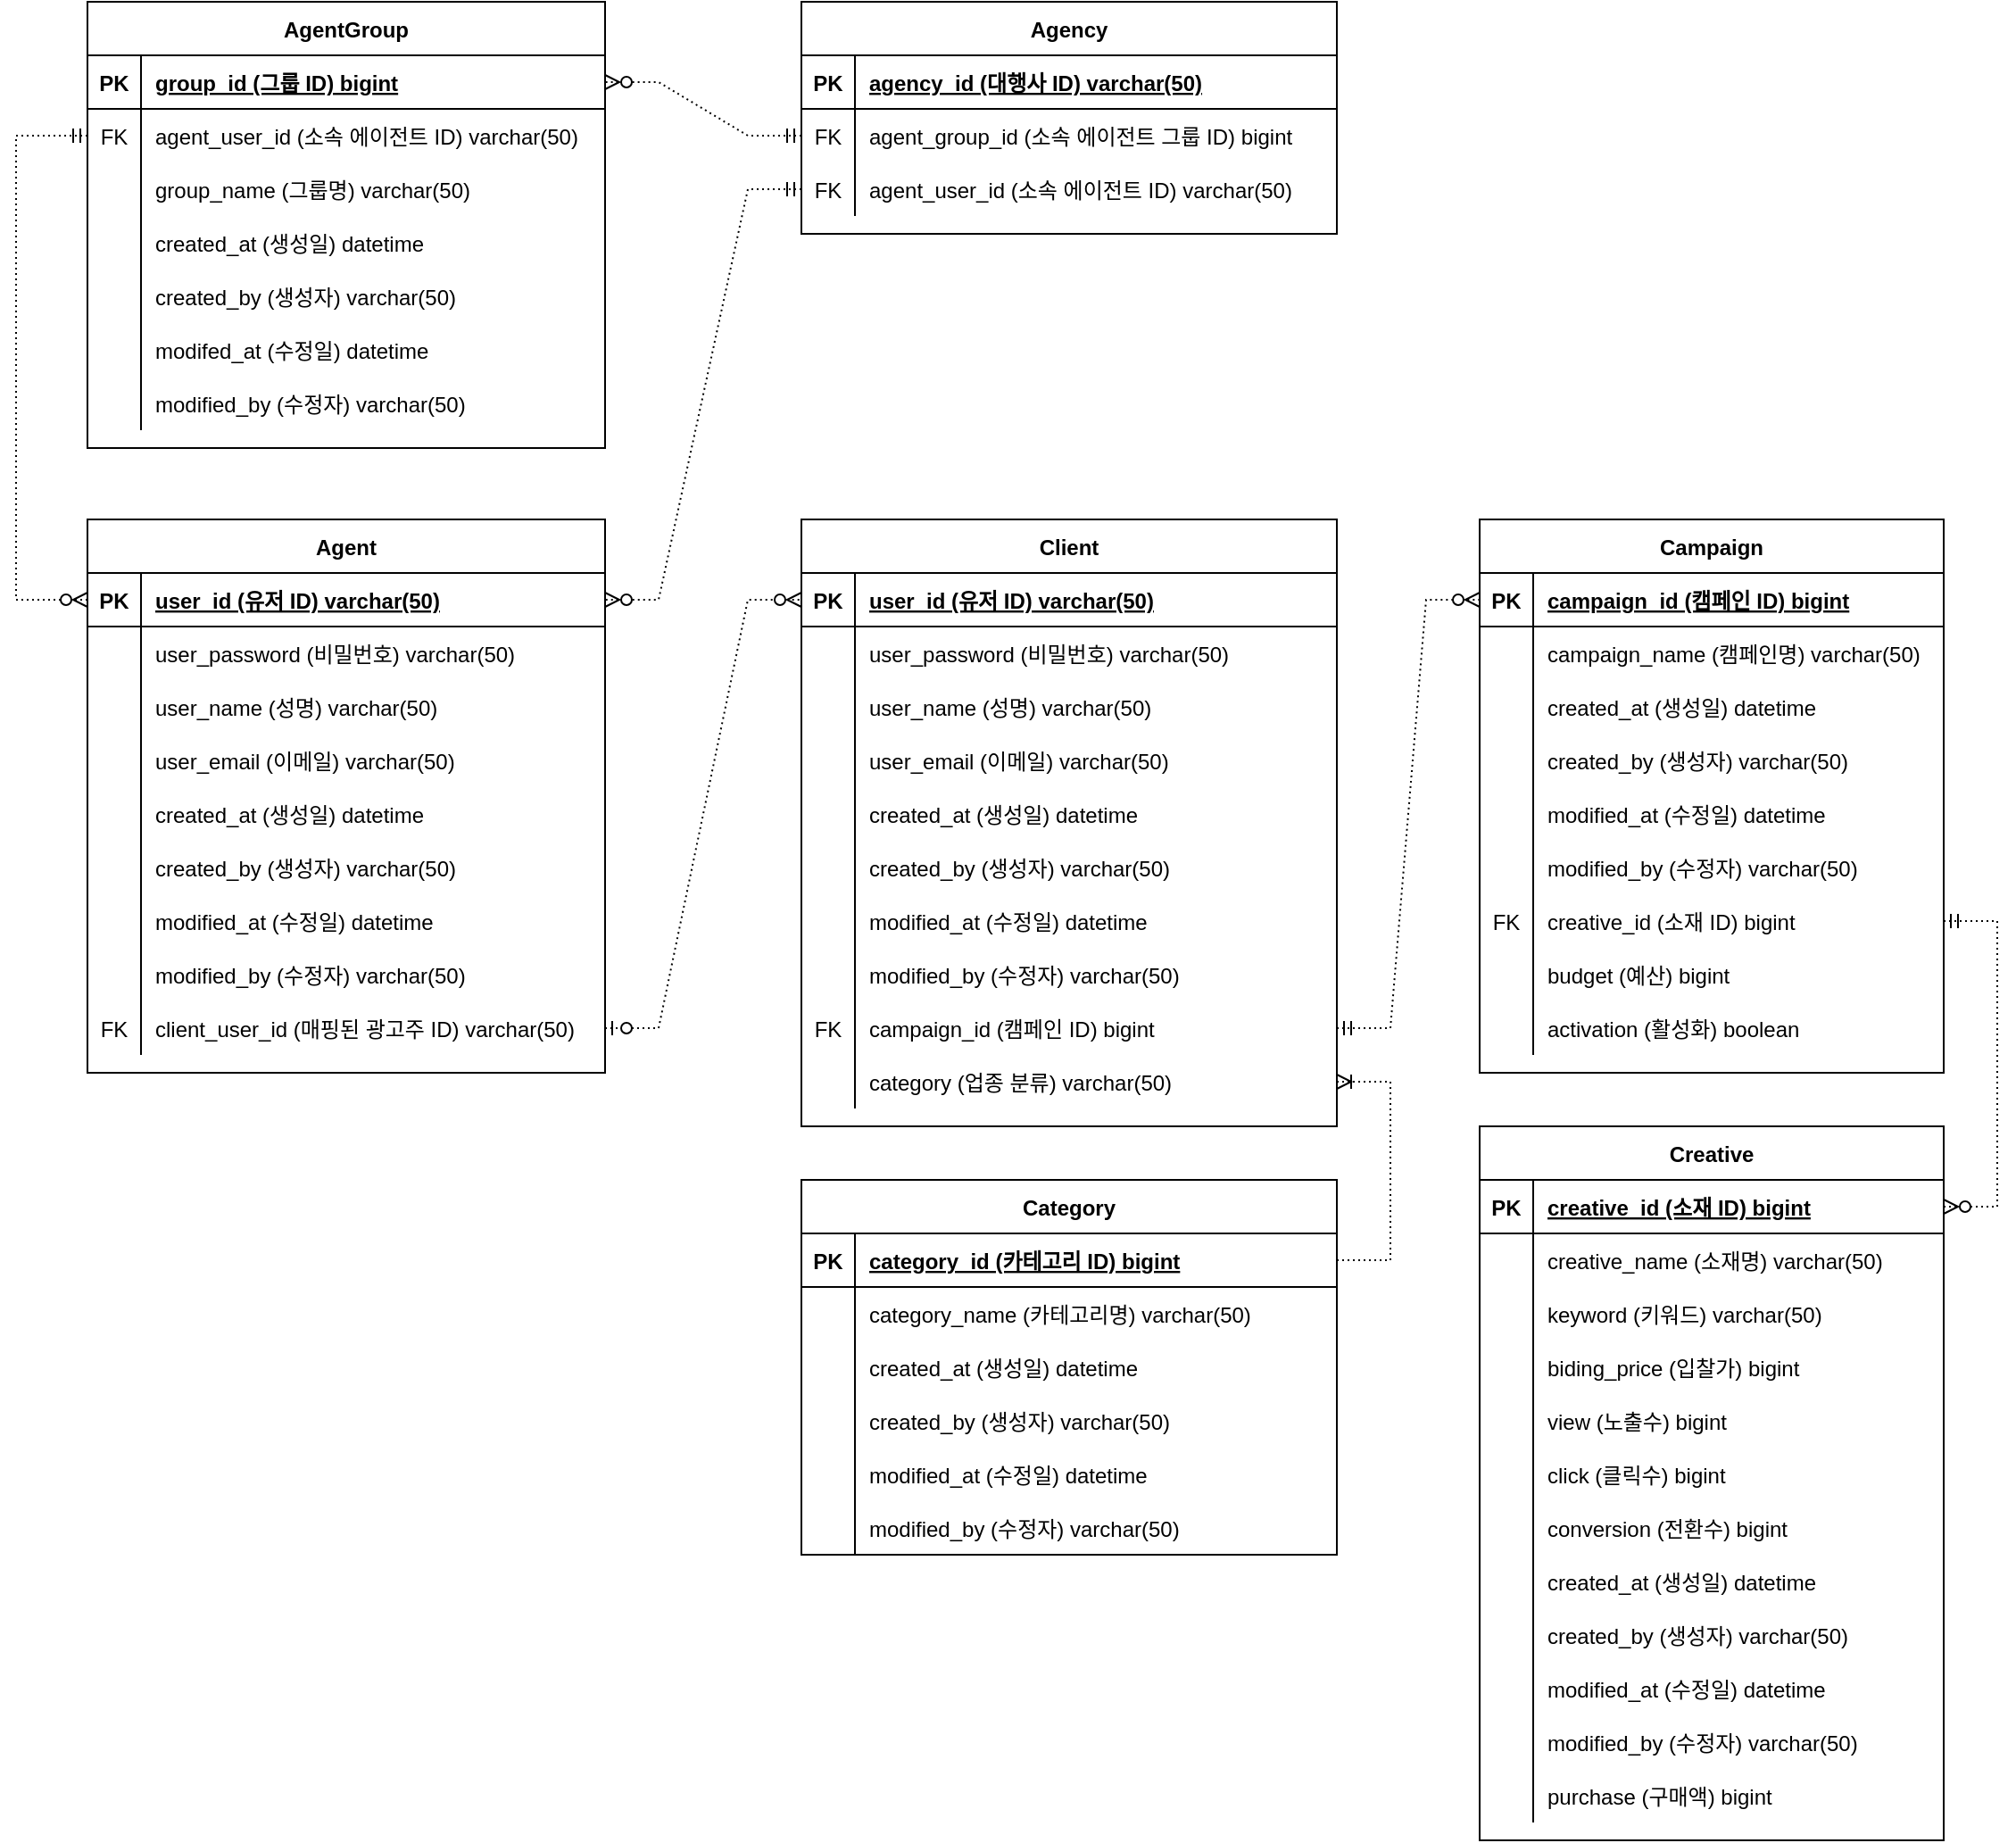 <mxfile version="20.3.0" type="github">
  <diagram id="R2lEEEUBdFMjLlhIrx00" name="Page-1">
    <mxGraphModel dx="1422" dy="794" grid="1" gridSize="10" guides="1" tooltips="1" connect="1" arrows="1" fold="1" page="1" pageScale="1" pageWidth="850" pageHeight="1100" math="0" shadow="0" extFonts="Permanent Marker^https://fonts.googleapis.com/css?family=Permanent+Marker">
      <root>
        <mxCell id="0" />
        <mxCell id="1" parent="0" />
        <mxCell id="tr21hRnIbTpw8qnacZ-d-1" value="Agent" style="shape=table;startSize=30;container=1;collapsible=1;childLayout=tableLayout;fixedRows=1;rowLines=0;fontStyle=1;align=center;resizeLast=1;" parent="1" vertex="1">
          <mxGeometry x="90" y="370" width="290" height="310" as="geometry" />
        </mxCell>
        <mxCell id="tr21hRnIbTpw8qnacZ-d-2" value="" style="shape=tableRow;horizontal=0;startSize=0;swimlaneHead=0;swimlaneBody=0;fillColor=none;collapsible=0;dropTarget=0;points=[[0,0.5],[1,0.5]];portConstraint=eastwest;top=0;left=0;right=0;bottom=1;" parent="tr21hRnIbTpw8qnacZ-d-1" vertex="1">
          <mxGeometry y="30" width="290" height="30" as="geometry" />
        </mxCell>
        <mxCell id="tr21hRnIbTpw8qnacZ-d-3" value="PK" style="shape=partialRectangle;connectable=0;fillColor=none;top=0;left=0;bottom=0;right=0;fontStyle=1;overflow=hidden;" parent="tr21hRnIbTpw8qnacZ-d-2" vertex="1">
          <mxGeometry width="30" height="30" as="geometry">
            <mxRectangle width="30" height="30" as="alternateBounds" />
          </mxGeometry>
        </mxCell>
        <mxCell id="tr21hRnIbTpw8qnacZ-d-4" value="user_id (유저 ID) varchar(50)" style="shape=partialRectangle;connectable=0;fillColor=none;top=0;left=0;bottom=0;right=0;align=left;spacingLeft=6;fontStyle=5;overflow=hidden;" parent="tr21hRnIbTpw8qnacZ-d-2" vertex="1">
          <mxGeometry x="30" width="260" height="30" as="geometry">
            <mxRectangle width="260" height="30" as="alternateBounds" />
          </mxGeometry>
        </mxCell>
        <mxCell id="tr21hRnIbTpw8qnacZ-d-5" value="" style="shape=tableRow;horizontal=0;startSize=0;swimlaneHead=0;swimlaneBody=0;fillColor=none;collapsible=0;dropTarget=0;points=[[0,0.5],[1,0.5]];portConstraint=eastwest;top=0;left=0;right=0;bottom=0;" parent="tr21hRnIbTpw8qnacZ-d-1" vertex="1">
          <mxGeometry y="60" width="290" height="30" as="geometry" />
        </mxCell>
        <mxCell id="tr21hRnIbTpw8qnacZ-d-6" value="" style="shape=partialRectangle;connectable=0;fillColor=none;top=0;left=0;bottom=0;right=0;editable=1;overflow=hidden;" parent="tr21hRnIbTpw8qnacZ-d-5" vertex="1">
          <mxGeometry width="30" height="30" as="geometry">
            <mxRectangle width="30" height="30" as="alternateBounds" />
          </mxGeometry>
        </mxCell>
        <mxCell id="tr21hRnIbTpw8qnacZ-d-7" value="user_password (비밀번호) varchar(50)" style="shape=partialRectangle;connectable=0;fillColor=none;top=0;left=0;bottom=0;right=0;align=left;spacingLeft=6;overflow=hidden;" parent="tr21hRnIbTpw8qnacZ-d-5" vertex="1">
          <mxGeometry x="30" width="260" height="30" as="geometry">
            <mxRectangle width="260" height="30" as="alternateBounds" />
          </mxGeometry>
        </mxCell>
        <mxCell id="tr21hRnIbTpw8qnacZ-d-8" value="" style="shape=tableRow;horizontal=0;startSize=0;swimlaneHead=0;swimlaneBody=0;fillColor=none;collapsible=0;dropTarget=0;points=[[0,0.5],[1,0.5]];portConstraint=eastwest;top=0;left=0;right=0;bottom=0;" parent="tr21hRnIbTpw8qnacZ-d-1" vertex="1">
          <mxGeometry y="90" width="290" height="30" as="geometry" />
        </mxCell>
        <mxCell id="tr21hRnIbTpw8qnacZ-d-9" value="" style="shape=partialRectangle;connectable=0;fillColor=none;top=0;left=0;bottom=0;right=0;editable=1;overflow=hidden;" parent="tr21hRnIbTpw8qnacZ-d-8" vertex="1">
          <mxGeometry width="30" height="30" as="geometry">
            <mxRectangle width="30" height="30" as="alternateBounds" />
          </mxGeometry>
        </mxCell>
        <mxCell id="tr21hRnIbTpw8qnacZ-d-10" value="user_name (성명) varchar(50)" style="shape=partialRectangle;connectable=0;fillColor=none;top=0;left=0;bottom=0;right=0;align=left;spacingLeft=6;overflow=hidden;" parent="tr21hRnIbTpw8qnacZ-d-8" vertex="1">
          <mxGeometry x="30" width="260" height="30" as="geometry">
            <mxRectangle width="260" height="30" as="alternateBounds" />
          </mxGeometry>
        </mxCell>
        <mxCell id="tr21hRnIbTpw8qnacZ-d-11" value="" style="shape=tableRow;horizontal=0;startSize=0;swimlaneHead=0;swimlaneBody=0;fillColor=none;collapsible=0;dropTarget=0;points=[[0,0.5],[1,0.5]];portConstraint=eastwest;top=0;left=0;right=0;bottom=0;" parent="tr21hRnIbTpw8qnacZ-d-1" vertex="1">
          <mxGeometry y="120" width="290" height="30" as="geometry" />
        </mxCell>
        <mxCell id="tr21hRnIbTpw8qnacZ-d-12" value="" style="shape=partialRectangle;connectable=0;fillColor=none;top=0;left=0;bottom=0;right=0;editable=1;overflow=hidden;" parent="tr21hRnIbTpw8qnacZ-d-11" vertex="1">
          <mxGeometry width="30" height="30" as="geometry">
            <mxRectangle width="30" height="30" as="alternateBounds" />
          </mxGeometry>
        </mxCell>
        <mxCell id="tr21hRnIbTpw8qnacZ-d-13" value="user_email (이메일) varchar(50)" style="shape=partialRectangle;connectable=0;fillColor=none;top=0;left=0;bottom=0;right=0;align=left;spacingLeft=6;overflow=hidden;" parent="tr21hRnIbTpw8qnacZ-d-11" vertex="1">
          <mxGeometry x="30" width="260" height="30" as="geometry">
            <mxRectangle width="260" height="30" as="alternateBounds" />
          </mxGeometry>
        </mxCell>
        <mxCell id="tr21hRnIbTpw8qnacZ-d-42" value="" style="shape=tableRow;horizontal=0;startSize=0;swimlaneHead=0;swimlaneBody=0;fillColor=none;collapsible=0;dropTarget=0;points=[[0,0.5],[1,0.5]];portConstraint=eastwest;top=0;left=0;right=0;bottom=0;" parent="tr21hRnIbTpw8qnacZ-d-1" vertex="1">
          <mxGeometry y="150" width="290" height="30" as="geometry" />
        </mxCell>
        <mxCell id="tr21hRnIbTpw8qnacZ-d-43" value="" style="shape=partialRectangle;connectable=0;fillColor=none;top=0;left=0;bottom=0;right=0;editable=1;overflow=hidden;" parent="tr21hRnIbTpw8qnacZ-d-42" vertex="1">
          <mxGeometry width="30" height="30" as="geometry">
            <mxRectangle width="30" height="30" as="alternateBounds" />
          </mxGeometry>
        </mxCell>
        <mxCell id="tr21hRnIbTpw8qnacZ-d-44" value="created_at (생성일) datetime" style="shape=partialRectangle;connectable=0;fillColor=none;top=0;left=0;bottom=0;right=0;align=left;spacingLeft=6;overflow=hidden;" parent="tr21hRnIbTpw8qnacZ-d-42" vertex="1">
          <mxGeometry x="30" width="260" height="30" as="geometry">
            <mxRectangle width="260" height="30" as="alternateBounds" />
          </mxGeometry>
        </mxCell>
        <mxCell id="tr21hRnIbTpw8qnacZ-d-45" value="" style="shape=tableRow;horizontal=0;startSize=0;swimlaneHead=0;swimlaneBody=0;fillColor=none;collapsible=0;dropTarget=0;points=[[0,0.5],[1,0.5]];portConstraint=eastwest;top=0;left=0;right=0;bottom=0;" parent="tr21hRnIbTpw8qnacZ-d-1" vertex="1">
          <mxGeometry y="180" width="290" height="30" as="geometry" />
        </mxCell>
        <mxCell id="tr21hRnIbTpw8qnacZ-d-46" value="" style="shape=partialRectangle;connectable=0;fillColor=none;top=0;left=0;bottom=0;right=0;editable=1;overflow=hidden;" parent="tr21hRnIbTpw8qnacZ-d-45" vertex="1">
          <mxGeometry width="30" height="30" as="geometry">
            <mxRectangle width="30" height="30" as="alternateBounds" />
          </mxGeometry>
        </mxCell>
        <mxCell id="tr21hRnIbTpw8qnacZ-d-47" value="created_by (생성자) varchar(50)" style="shape=partialRectangle;connectable=0;fillColor=none;top=0;left=0;bottom=0;right=0;align=left;spacingLeft=6;overflow=hidden;" parent="tr21hRnIbTpw8qnacZ-d-45" vertex="1">
          <mxGeometry x="30" width="260" height="30" as="geometry">
            <mxRectangle width="260" height="30" as="alternateBounds" />
          </mxGeometry>
        </mxCell>
        <mxCell id="tr21hRnIbTpw8qnacZ-d-48" value="" style="shape=tableRow;horizontal=0;startSize=0;swimlaneHead=0;swimlaneBody=0;fillColor=none;collapsible=0;dropTarget=0;points=[[0,0.5],[1,0.5]];portConstraint=eastwest;top=0;left=0;right=0;bottom=0;" parent="tr21hRnIbTpw8qnacZ-d-1" vertex="1">
          <mxGeometry y="210" width="290" height="30" as="geometry" />
        </mxCell>
        <mxCell id="tr21hRnIbTpw8qnacZ-d-49" value="" style="shape=partialRectangle;connectable=0;fillColor=none;top=0;left=0;bottom=0;right=0;editable=1;overflow=hidden;" parent="tr21hRnIbTpw8qnacZ-d-48" vertex="1">
          <mxGeometry width="30" height="30" as="geometry">
            <mxRectangle width="30" height="30" as="alternateBounds" />
          </mxGeometry>
        </mxCell>
        <mxCell id="tr21hRnIbTpw8qnacZ-d-50" value="modified_at (수정일) datetime" style="shape=partialRectangle;connectable=0;fillColor=none;top=0;left=0;bottom=0;right=0;align=left;spacingLeft=6;overflow=hidden;" parent="tr21hRnIbTpw8qnacZ-d-48" vertex="1">
          <mxGeometry x="30" width="260" height="30" as="geometry">
            <mxRectangle width="260" height="30" as="alternateBounds" />
          </mxGeometry>
        </mxCell>
        <mxCell id="tr21hRnIbTpw8qnacZ-d-51" value="" style="shape=tableRow;horizontal=0;startSize=0;swimlaneHead=0;swimlaneBody=0;fillColor=none;collapsible=0;dropTarget=0;points=[[0,0.5],[1,0.5]];portConstraint=eastwest;top=0;left=0;right=0;bottom=0;" parent="tr21hRnIbTpw8qnacZ-d-1" vertex="1">
          <mxGeometry y="240" width="290" height="30" as="geometry" />
        </mxCell>
        <mxCell id="tr21hRnIbTpw8qnacZ-d-52" value="" style="shape=partialRectangle;connectable=0;fillColor=none;top=0;left=0;bottom=0;right=0;editable=1;overflow=hidden;" parent="tr21hRnIbTpw8qnacZ-d-51" vertex="1">
          <mxGeometry width="30" height="30" as="geometry">
            <mxRectangle width="30" height="30" as="alternateBounds" />
          </mxGeometry>
        </mxCell>
        <mxCell id="tr21hRnIbTpw8qnacZ-d-53" value="modified_by (수정자) varchar(50)" style="shape=partialRectangle;connectable=0;fillColor=none;top=0;left=0;bottom=0;right=0;align=left;spacingLeft=6;overflow=hidden;" parent="tr21hRnIbTpw8qnacZ-d-51" vertex="1">
          <mxGeometry x="30" width="260" height="30" as="geometry">
            <mxRectangle width="260" height="30" as="alternateBounds" />
          </mxGeometry>
        </mxCell>
        <mxCell id="tr21hRnIbTpw8qnacZ-d-186" value="" style="shape=tableRow;horizontal=0;startSize=0;swimlaneHead=0;swimlaneBody=0;fillColor=none;collapsible=0;dropTarget=0;points=[[0,0.5],[1,0.5]];portConstraint=eastwest;top=0;left=0;right=0;bottom=0;" parent="tr21hRnIbTpw8qnacZ-d-1" vertex="1">
          <mxGeometry y="270" width="290" height="30" as="geometry" />
        </mxCell>
        <mxCell id="tr21hRnIbTpw8qnacZ-d-187" value="FK" style="shape=partialRectangle;connectable=0;fillColor=none;top=0;left=0;bottom=0;right=0;editable=1;overflow=hidden;" parent="tr21hRnIbTpw8qnacZ-d-186" vertex="1">
          <mxGeometry width="30" height="30" as="geometry">
            <mxRectangle width="30" height="30" as="alternateBounds" />
          </mxGeometry>
        </mxCell>
        <mxCell id="tr21hRnIbTpw8qnacZ-d-188" value="client_user_id (매핑된 광고주 ID) varchar(50)" style="shape=partialRectangle;connectable=0;fillColor=none;top=0;left=0;bottom=0;right=0;align=left;spacingLeft=6;overflow=hidden;" parent="tr21hRnIbTpw8qnacZ-d-186" vertex="1">
          <mxGeometry x="30" width="260" height="30" as="geometry">
            <mxRectangle width="260" height="30" as="alternateBounds" />
          </mxGeometry>
        </mxCell>
        <mxCell id="tr21hRnIbTpw8qnacZ-d-26" value="AgentGroup" style="shape=table;startSize=30;container=1;collapsible=1;childLayout=tableLayout;fixedRows=1;rowLines=0;fontStyle=1;align=center;resizeLast=1;" parent="1" vertex="1">
          <mxGeometry x="90" y="80" width="290" height="250" as="geometry" />
        </mxCell>
        <mxCell id="tr21hRnIbTpw8qnacZ-d-27" value="" style="shape=tableRow;horizontal=0;startSize=0;swimlaneHead=0;swimlaneBody=0;fillColor=none;collapsible=0;dropTarget=0;points=[[0,0.5],[1,0.5]];portConstraint=eastwest;top=0;left=0;right=0;bottom=1;" parent="tr21hRnIbTpw8qnacZ-d-26" vertex="1">
          <mxGeometry y="30" width="290" height="30" as="geometry" />
        </mxCell>
        <mxCell id="tr21hRnIbTpw8qnacZ-d-28" value="PK" style="shape=partialRectangle;connectable=0;fillColor=none;top=0;left=0;bottom=0;right=0;fontStyle=1;overflow=hidden;" parent="tr21hRnIbTpw8qnacZ-d-27" vertex="1">
          <mxGeometry width="30" height="30" as="geometry">
            <mxRectangle width="30" height="30" as="alternateBounds" />
          </mxGeometry>
        </mxCell>
        <mxCell id="tr21hRnIbTpw8qnacZ-d-29" value="group_id (그룹 ID) bigint" style="shape=partialRectangle;connectable=0;fillColor=none;top=0;left=0;bottom=0;right=0;align=left;spacingLeft=6;fontStyle=5;overflow=hidden;" parent="tr21hRnIbTpw8qnacZ-d-27" vertex="1">
          <mxGeometry x="30" width="260" height="30" as="geometry">
            <mxRectangle width="260" height="30" as="alternateBounds" />
          </mxGeometry>
        </mxCell>
        <mxCell id="tr21hRnIbTpw8qnacZ-d-30" value="" style="shape=tableRow;horizontal=0;startSize=0;swimlaneHead=0;swimlaneBody=0;fillColor=none;collapsible=0;dropTarget=0;points=[[0,0.5],[1,0.5]];portConstraint=eastwest;top=0;left=0;right=0;bottom=0;" parent="tr21hRnIbTpw8qnacZ-d-26" vertex="1">
          <mxGeometry y="60" width="290" height="30" as="geometry" />
        </mxCell>
        <mxCell id="tr21hRnIbTpw8qnacZ-d-31" value="FK" style="shape=partialRectangle;connectable=0;fillColor=none;top=0;left=0;bottom=0;right=0;editable=1;overflow=hidden;" parent="tr21hRnIbTpw8qnacZ-d-30" vertex="1">
          <mxGeometry width="30" height="30" as="geometry">
            <mxRectangle width="30" height="30" as="alternateBounds" />
          </mxGeometry>
        </mxCell>
        <mxCell id="tr21hRnIbTpw8qnacZ-d-32" value="agent_user_id (소속 에이전트 ID) varchar(50)" style="shape=partialRectangle;connectable=0;fillColor=none;top=0;left=0;bottom=0;right=0;align=left;spacingLeft=6;overflow=hidden;" parent="tr21hRnIbTpw8qnacZ-d-30" vertex="1">
          <mxGeometry x="30" width="260" height="30" as="geometry">
            <mxRectangle width="260" height="30" as="alternateBounds" />
          </mxGeometry>
        </mxCell>
        <mxCell id="tr21hRnIbTpw8qnacZ-d-33" value="" style="shape=tableRow;horizontal=0;startSize=0;swimlaneHead=0;swimlaneBody=0;fillColor=none;collapsible=0;dropTarget=0;points=[[0,0.5],[1,0.5]];portConstraint=eastwest;top=0;left=0;right=0;bottom=0;" parent="tr21hRnIbTpw8qnacZ-d-26" vertex="1">
          <mxGeometry y="90" width="290" height="30" as="geometry" />
        </mxCell>
        <mxCell id="tr21hRnIbTpw8qnacZ-d-34" value="" style="shape=partialRectangle;connectable=0;fillColor=none;top=0;left=0;bottom=0;right=0;editable=1;overflow=hidden;" parent="tr21hRnIbTpw8qnacZ-d-33" vertex="1">
          <mxGeometry width="30" height="30" as="geometry">
            <mxRectangle width="30" height="30" as="alternateBounds" />
          </mxGeometry>
        </mxCell>
        <mxCell id="tr21hRnIbTpw8qnacZ-d-35" value="group_name (그룹명) varchar(50)" style="shape=partialRectangle;connectable=0;fillColor=none;top=0;left=0;bottom=0;right=0;align=left;spacingLeft=6;overflow=hidden;" parent="tr21hRnIbTpw8qnacZ-d-33" vertex="1">
          <mxGeometry x="30" width="260" height="30" as="geometry">
            <mxRectangle width="260" height="30" as="alternateBounds" />
          </mxGeometry>
        </mxCell>
        <mxCell id="tr21hRnIbTpw8qnacZ-d-36" value="" style="shape=tableRow;horizontal=0;startSize=0;swimlaneHead=0;swimlaneBody=0;fillColor=none;collapsible=0;dropTarget=0;points=[[0,0.5],[1,0.5]];portConstraint=eastwest;top=0;left=0;right=0;bottom=0;" parent="tr21hRnIbTpw8qnacZ-d-26" vertex="1">
          <mxGeometry y="120" width="290" height="30" as="geometry" />
        </mxCell>
        <mxCell id="tr21hRnIbTpw8qnacZ-d-37" value="" style="shape=partialRectangle;connectable=0;fillColor=none;top=0;left=0;bottom=0;right=0;editable=1;overflow=hidden;" parent="tr21hRnIbTpw8qnacZ-d-36" vertex="1">
          <mxGeometry width="30" height="30" as="geometry">
            <mxRectangle width="30" height="30" as="alternateBounds" />
          </mxGeometry>
        </mxCell>
        <mxCell id="tr21hRnIbTpw8qnacZ-d-38" value="created_at (생성일) datetime" style="shape=partialRectangle;connectable=0;fillColor=none;top=0;left=0;bottom=0;right=0;align=left;spacingLeft=6;overflow=hidden;" parent="tr21hRnIbTpw8qnacZ-d-36" vertex="1">
          <mxGeometry x="30" width="260" height="30" as="geometry">
            <mxRectangle width="260" height="30" as="alternateBounds" />
          </mxGeometry>
        </mxCell>
        <mxCell id="tr21hRnIbTpw8qnacZ-d-39" value="" style="shape=tableRow;horizontal=0;startSize=0;swimlaneHead=0;swimlaneBody=0;fillColor=none;collapsible=0;dropTarget=0;points=[[0,0.5],[1,0.5]];portConstraint=eastwest;top=0;left=0;right=0;bottom=0;" parent="tr21hRnIbTpw8qnacZ-d-26" vertex="1">
          <mxGeometry y="150" width="290" height="30" as="geometry" />
        </mxCell>
        <mxCell id="tr21hRnIbTpw8qnacZ-d-40" value="" style="shape=partialRectangle;connectable=0;fillColor=none;top=0;left=0;bottom=0;right=0;editable=1;overflow=hidden;" parent="tr21hRnIbTpw8qnacZ-d-39" vertex="1">
          <mxGeometry width="30" height="30" as="geometry">
            <mxRectangle width="30" height="30" as="alternateBounds" />
          </mxGeometry>
        </mxCell>
        <mxCell id="tr21hRnIbTpw8qnacZ-d-41" value="created_by (생성자) varchar(50)" style="shape=partialRectangle;connectable=0;fillColor=none;top=0;left=0;bottom=0;right=0;align=left;spacingLeft=6;overflow=hidden;" parent="tr21hRnIbTpw8qnacZ-d-39" vertex="1">
          <mxGeometry x="30" width="260" height="30" as="geometry">
            <mxRectangle width="260" height="30" as="alternateBounds" />
          </mxGeometry>
        </mxCell>
        <mxCell id="tr21hRnIbTpw8qnacZ-d-94" value="" style="shape=tableRow;horizontal=0;startSize=0;swimlaneHead=0;swimlaneBody=0;fillColor=none;collapsible=0;dropTarget=0;points=[[0,0.5],[1,0.5]];portConstraint=eastwest;top=0;left=0;right=0;bottom=0;" parent="tr21hRnIbTpw8qnacZ-d-26" vertex="1">
          <mxGeometry y="180" width="290" height="30" as="geometry" />
        </mxCell>
        <mxCell id="tr21hRnIbTpw8qnacZ-d-95" value="" style="shape=partialRectangle;connectable=0;fillColor=none;top=0;left=0;bottom=0;right=0;editable=1;overflow=hidden;" parent="tr21hRnIbTpw8qnacZ-d-94" vertex="1">
          <mxGeometry width="30" height="30" as="geometry">
            <mxRectangle width="30" height="30" as="alternateBounds" />
          </mxGeometry>
        </mxCell>
        <mxCell id="tr21hRnIbTpw8qnacZ-d-96" value="modifed_at (수정일) datetime" style="shape=partialRectangle;connectable=0;fillColor=none;top=0;left=0;bottom=0;right=0;align=left;spacingLeft=6;overflow=hidden;" parent="tr21hRnIbTpw8qnacZ-d-94" vertex="1">
          <mxGeometry x="30" width="260" height="30" as="geometry">
            <mxRectangle width="260" height="30" as="alternateBounds" />
          </mxGeometry>
        </mxCell>
        <mxCell id="tr21hRnIbTpw8qnacZ-d-106" value="" style="shape=tableRow;horizontal=0;startSize=0;swimlaneHead=0;swimlaneBody=0;fillColor=none;collapsible=0;dropTarget=0;points=[[0,0.5],[1,0.5]];portConstraint=eastwest;top=0;left=0;right=0;bottom=0;" parent="tr21hRnIbTpw8qnacZ-d-26" vertex="1">
          <mxGeometry y="210" width="290" height="30" as="geometry" />
        </mxCell>
        <mxCell id="tr21hRnIbTpw8qnacZ-d-107" value="" style="shape=partialRectangle;connectable=0;fillColor=none;top=0;left=0;bottom=0;right=0;editable=1;overflow=hidden;" parent="tr21hRnIbTpw8qnacZ-d-106" vertex="1">
          <mxGeometry width="30" height="30" as="geometry">
            <mxRectangle width="30" height="30" as="alternateBounds" />
          </mxGeometry>
        </mxCell>
        <mxCell id="tr21hRnIbTpw8qnacZ-d-108" value="modified_by (수정자) varchar(50)" style="shape=partialRectangle;connectable=0;fillColor=none;top=0;left=0;bottom=0;right=0;align=left;spacingLeft=6;overflow=hidden;" parent="tr21hRnIbTpw8qnacZ-d-106" vertex="1">
          <mxGeometry x="30" width="260" height="30" as="geometry">
            <mxRectangle width="260" height="30" as="alternateBounds" />
          </mxGeometry>
        </mxCell>
        <mxCell id="tr21hRnIbTpw8qnacZ-d-115" value="" style="edgeStyle=elbowEdgeStyle;fontSize=12;html=1;endArrow=ERzeroToMany;startArrow=ERmandOne;rounded=0;entryX=0;entryY=0.5;entryDx=0;entryDy=0;dashed=1;dashPattern=1 2;exitX=0;exitY=0.5;exitDx=0;exitDy=0;startFill=0;" parent="1" source="tr21hRnIbTpw8qnacZ-d-30" target="tr21hRnIbTpw8qnacZ-d-2" edge="1">
          <mxGeometry width="100" height="100" relative="1" as="geometry">
            <mxPoint x="10" y="330" as="sourcePoint" />
            <mxPoint x="50" y="480" as="targetPoint" />
            <Array as="points">
              <mxPoint x="50" y="280" />
              <mxPoint x="-40" y="300" />
              <mxPoint x="-100" y="230" />
              <mxPoint x="-340" y="300" />
            </Array>
          </mxGeometry>
        </mxCell>
        <mxCell id="tr21hRnIbTpw8qnacZ-d-129" value="Client" style="shape=table;startSize=30;container=1;collapsible=1;childLayout=tableLayout;fixedRows=1;rowLines=0;fontStyle=1;align=center;resizeLast=1;" parent="1" vertex="1">
          <mxGeometry x="490" y="370" width="300" height="340" as="geometry" />
        </mxCell>
        <mxCell id="tr21hRnIbTpw8qnacZ-d-130" value="" style="shape=tableRow;horizontal=0;startSize=0;swimlaneHead=0;swimlaneBody=0;fillColor=none;collapsible=0;dropTarget=0;points=[[0,0.5],[1,0.5]];portConstraint=eastwest;top=0;left=0;right=0;bottom=1;" parent="tr21hRnIbTpw8qnacZ-d-129" vertex="1">
          <mxGeometry y="30" width="300" height="30" as="geometry" />
        </mxCell>
        <mxCell id="tr21hRnIbTpw8qnacZ-d-131" value="PK" style="shape=partialRectangle;connectable=0;fillColor=none;top=0;left=0;bottom=0;right=0;fontStyle=1;overflow=hidden;" parent="tr21hRnIbTpw8qnacZ-d-130" vertex="1">
          <mxGeometry width="30" height="30" as="geometry">
            <mxRectangle width="30" height="30" as="alternateBounds" />
          </mxGeometry>
        </mxCell>
        <mxCell id="tr21hRnIbTpw8qnacZ-d-132" value="user_id (유저 ID) varchar(50)" style="shape=partialRectangle;connectable=0;fillColor=none;top=0;left=0;bottom=0;right=0;align=left;spacingLeft=6;fontStyle=5;overflow=hidden;" parent="tr21hRnIbTpw8qnacZ-d-130" vertex="1">
          <mxGeometry x="30" width="270" height="30" as="geometry">
            <mxRectangle width="270" height="30" as="alternateBounds" />
          </mxGeometry>
        </mxCell>
        <mxCell id="tr21hRnIbTpw8qnacZ-d-133" value="" style="shape=tableRow;horizontal=0;startSize=0;swimlaneHead=0;swimlaneBody=0;fillColor=none;collapsible=0;dropTarget=0;points=[[0,0.5],[1,0.5]];portConstraint=eastwest;top=0;left=0;right=0;bottom=0;" parent="tr21hRnIbTpw8qnacZ-d-129" vertex="1">
          <mxGeometry y="60" width="300" height="30" as="geometry" />
        </mxCell>
        <mxCell id="tr21hRnIbTpw8qnacZ-d-134" value="" style="shape=partialRectangle;connectable=0;fillColor=none;top=0;left=0;bottom=0;right=0;editable=1;overflow=hidden;" parent="tr21hRnIbTpw8qnacZ-d-133" vertex="1">
          <mxGeometry width="30" height="30" as="geometry">
            <mxRectangle width="30" height="30" as="alternateBounds" />
          </mxGeometry>
        </mxCell>
        <mxCell id="tr21hRnIbTpw8qnacZ-d-135" value="user_password (비밀번호) varchar(50)" style="shape=partialRectangle;connectable=0;fillColor=none;top=0;left=0;bottom=0;right=0;align=left;spacingLeft=6;overflow=hidden;" parent="tr21hRnIbTpw8qnacZ-d-133" vertex="1">
          <mxGeometry x="30" width="270" height="30" as="geometry">
            <mxRectangle width="270" height="30" as="alternateBounds" />
          </mxGeometry>
        </mxCell>
        <mxCell id="tr21hRnIbTpw8qnacZ-d-136" value="" style="shape=tableRow;horizontal=0;startSize=0;swimlaneHead=0;swimlaneBody=0;fillColor=none;collapsible=0;dropTarget=0;points=[[0,0.5],[1,0.5]];portConstraint=eastwest;top=0;left=0;right=0;bottom=0;" parent="tr21hRnIbTpw8qnacZ-d-129" vertex="1">
          <mxGeometry y="90" width="300" height="30" as="geometry" />
        </mxCell>
        <mxCell id="tr21hRnIbTpw8qnacZ-d-137" value="" style="shape=partialRectangle;connectable=0;fillColor=none;top=0;left=0;bottom=0;right=0;editable=1;overflow=hidden;" parent="tr21hRnIbTpw8qnacZ-d-136" vertex="1">
          <mxGeometry width="30" height="30" as="geometry">
            <mxRectangle width="30" height="30" as="alternateBounds" />
          </mxGeometry>
        </mxCell>
        <mxCell id="tr21hRnIbTpw8qnacZ-d-138" value="user_name (성명) varchar(50)" style="shape=partialRectangle;connectable=0;fillColor=none;top=0;left=0;bottom=0;right=0;align=left;spacingLeft=6;overflow=hidden;" parent="tr21hRnIbTpw8qnacZ-d-136" vertex="1">
          <mxGeometry x="30" width="270" height="30" as="geometry">
            <mxRectangle width="270" height="30" as="alternateBounds" />
          </mxGeometry>
        </mxCell>
        <mxCell id="tr21hRnIbTpw8qnacZ-d-139" value="" style="shape=tableRow;horizontal=0;startSize=0;swimlaneHead=0;swimlaneBody=0;fillColor=none;collapsible=0;dropTarget=0;points=[[0,0.5],[1,0.5]];portConstraint=eastwest;top=0;left=0;right=0;bottom=0;" parent="tr21hRnIbTpw8qnacZ-d-129" vertex="1">
          <mxGeometry y="120" width="300" height="30" as="geometry" />
        </mxCell>
        <mxCell id="tr21hRnIbTpw8qnacZ-d-140" value="" style="shape=partialRectangle;connectable=0;fillColor=none;top=0;left=0;bottom=0;right=0;editable=1;overflow=hidden;" parent="tr21hRnIbTpw8qnacZ-d-139" vertex="1">
          <mxGeometry width="30" height="30" as="geometry">
            <mxRectangle width="30" height="30" as="alternateBounds" />
          </mxGeometry>
        </mxCell>
        <mxCell id="tr21hRnIbTpw8qnacZ-d-141" value="user_email (이메일) varchar(50)" style="shape=partialRectangle;connectable=0;fillColor=none;top=0;left=0;bottom=0;right=0;align=left;spacingLeft=6;overflow=hidden;" parent="tr21hRnIbTpw8qnacZ-d-139" vertex="1">
          <mxGeometry x="30" width="270" height="30" as="geometry">
            <mxRectangle width="270" height="30" as="alternateBounds" />
          </mxGeometry>
        </mxCell>
        <mxCell id="tr21hRnIbTpw8qnacZ-d-145" value="" style="shape=tableRow;horizontal=0;startSize=0;swimlaneHead=0;swimlaneBody=0;fillColor=none;collapsible=0;dropTarget=0;points=[[0,0.5],[1,0.5]];portConstraint=eastwest;top=0;left=0;right=0;bottom=0;" parent="tr21hRnIbTpw8qnacZ-d-129" vertex="1">
          <mxGeometry y="150" width="300" height="30" as="geometry" />
        </mxCell>
        <mxCell id="tr21hRnIbTpw8qnacZ-d-146" value="" style="shape=partialRectangle;connectable=0;fillColor=none;top=0;left=0;bottom=0;right=0;editable=1;overflow=hidden;" parent="tr21hRnIbTpw8qnacZ-d-145" vertex="1">
          <mxGeometry width="30" height="30" as="geometry">
            <mxRectangle width="30" height="30" as="alternateBounds" />
          </mxGeometry>
        </mxCell>
        <mxCell id="tr21hRnIbTpw8qnacZ-d-147" value="created_at (생성일) datetime" style="shape=partialRectangle;connectable=0;fillColor=none;top=0;left=0;bottom=0;right=0;align=left;spacingLeft=6;overflow=hidden;" parent="tr21hRnIbTpw8qnacZ-d-145" vertex="1">
          <mxGeometry x="30" width="270" height="30" as="geometry">
            <mxRectangle width="270" height="30" as="alternateBounds" />
          </mxGeometry>
        </mxCell>
        <mxCell id="tr21hRnIbTpw8qnacZ-d-148" value="" style="shape=tableRow;horizontal=0;startSize=0;swimlaneHead=0;swimlaneBody=0;fillColor=none;collapsible=0;dropTarget=0;points=[[0,0.5],[1,0.5]];portConstraint=eastwest;top=0;left=0;right=0;bottom=0;" parent="tr21hRnIbTpw8qnacZ-d-129" vertex="1">
          <mxGeometry y="180" width="300" height="30" as="geometry" />
        </mxCell>
        <mxCell id="tr21hRnIbTpw8qnacZ-d-149" value="" style="shape=partialRectangle;connectable=0;fillColor=none;top=0;left=0;bottom=0;right=0;editable=1;overflow=hidden;" parent="tr21hRnIbTpw8qnacZ-d-148" vertex="1">
          <mxGeometry width="30" height="30" as="geometry">
            <mxRectangle width="30" height="30" as="alternateBounds" />
          </mxGeometry>
        </mxCell>
        <mxCell id="tr21hRnIbTpw8qnacZ-d-150" value="created_by (생성자) varchar(50)" style="shape=partialRectangle;connectable=0;fillColor=none;top=0;left=0;bottom=0;right=0;align=left;spacingLeft=6;overflow=hidden;" parent="tr21hRnIbTpw8qnacZ-d-148" vertex="1">
          <mxGeometry x="30" width="270" height="30" as="geometry">
            <mxRectangle width="270" height="30" as="alternateBounds" />
          </mxGeometry>
        </mxCell>
        <mxCell id="tr21hRnIbTpw8qnacZ-d-151" value="" style="shape=tableRow;horizontal=0;startSize=0;swimlaneHead=0;swimlaneBody=0;fillColor=none;collapsible=0;dropTarget=0;points=[[0,0.5],[1,0.5]];portConstraint=eastwest;top=0;left=0;right=0;bottom=0;" parent="tr21hRnIbTpw8qnacZ-d-129" vertex="1">
          <mxGeometry y="210" width="300" height="30" as="geometry" />
        </mxCell>
        <mxCell id="tr21hRnIbTpw8qnacZ-d-152" value="" style="shape=partialRectangle;connectable=0;fillColor=none;top=0;left=0;bottom=0;right=0;editable=1;overflow=hidden;" parent="tr21hRnIbTpw8qnacZ-d-151" vertex="1">
          <mxGeometry width="30" height="30" as="geometry">
            <mxRectangle width="30" height="30" as="alternateBounds" />
          </mxGeometry>
        </mxCell>
        <mxCell id="tr21hRnIbTpw8qnacZ-d-153" value="modified_at (수정일) datetime" style="shape=partialRectangle;connectable=0;fillColor=none;top=0;left=0;bottom=0;right=0;align=left;spacingLeft=6;overflow=hidden;" parent="tr21hRnIbTpw8qnacZ-d-151" vertex="1">
          <mxGeometry x="30" width="270" height="30" as="geometry">
            <mxRectangle width="270" height="30" as="alternateBounds" />
          </mxGeometry>
        </mxCell>
        <mxCell id="tr21hRnIbTpw8qnacZ-d-154" value="" style="shape=tableRow;horizontal=0;startSize=0;swimlaneHead=0;swimlaneBody=0;fillColor=none;collapsible=0;dropTarget=0;points=[[0,0.5],[1,0.5]];portConstraint=eastwest;top=0;left=0;right=0;bottom=0;" parent="tr21hRnIbTpw8qnacZ-d-129" vertex="1">
          <mxGeometry y="240" width="300" height="30" as="geometry" />
        </mxCell>
        <mxCell id="tr21hRnIbTpw8qnacZ-d-155" value="" style="shape=partialRectangle;connectable=0;fillColor=none;top=0;left=0;bottom=0;right=0;editable=1;overflow=hidden;" parent="tr21hRnIbTpw8qnacZ-d-154" vertex="1">
          <mxGeometry width="30" height="30" as="geometry">
            <mxRectangle width="30" height="30" as="alternateBounds" />
          </mxGeometry>
        </mxCell>
        <mxCell id="tr21hRnIbTpw8qnacZ-d-156" value="modified_by (수정자) varchar(50)" style="shape=partialRectangle;connectable=0;fillColor=none;top=0;left=0;bottom=0;right=0;align=left;spacingLeft=6;overflow=hidden;" parent="tr21hRnIbTpw8qnacZ-d-154" vertex="1">
          <mxGeometry x="30" width="270" height="30" as="geometry">
            <mxRectangle width="270" height="30" as="alternateBounds" />
          </mxGeometry>
        </mxCell>
        <mxCell id="tr21hRnIbTpw8qnacZ-d-195" value="" style="shape=tableRow;horizontal=0;startSize=0;swimlaneHead=0;swimlaneBody=0;fillColor=none;collapsible=0;dropTarget=0;points=[[0,0.5],[1,0.5]];portConstraint=eastwest;top=0;left=0;right=0;bottom=0;" parent="tr21hRnIbTpw8qnacZ-d-129" vertex="1">
          <mxGeometry y="270" width="300" height="30" as="geometry" />
        </mxCell>
        <mxCell id="tr21hRnIbTpw8qnacZ-d-196" value="FK" style="shape=partialRectangle;connectable=0;fillColor=none;top=0;left=0;bottom=0;right=0;editable=1;overflow=hidden;" parent="tr21hRnIbTpw8qnacZ-d-195" vertex="1">
          <mxGeometry width="30" height="30" as="geometry">
            <mxRectangle width="30" height="30" as="alternateBounds" />
          </mxGeometry>
        </mxCell>
        <mxCell id="tr21hRnIbTpw8qnacZ-d-197" value="campaign_id (캠페인 ID) bigint" style="shape=partialRectangle;connectable=0;fillColor=none;top=0;left=0;bottom=0;right=0;align=left;spacingLeft=6;overflow=hidden;" parent="tr21hRnIbTpw8qnacZ-d-195" vertex="1">
          <mxGeometry x="30" width="270" height="30" as="geometry">
            <mxRectangle width="270" height="30" as="alternateBounds" />
          </mxGeometry>
        </mxCell>
        <mxCell id="tr21hRnIbTpw8qnacZ-d-223" value="" style="shape=tableRow;horizontal=0;startSize=0;swimlaneHead=0;swimlaneBody=0;fillColor=none;collapsible=0;dropTarget=0;points=[[0,0.5],[1,0.5]];portConstraint=eastwest;top=0;left=0;right=0;bottom=0;" parent="tr21hRnIbTpw8qnacZ-d-129" vertex="1">
          <mxGeometry y="300" width="300" height="30" as="geometry" />
        </mxCell>
        <mxCell id="tr21hRnIbTpw8qnacZ-d-224" value="" style="shape=partialRectangle;connectable=0;fillColor=none;top=0;left=0;bottom=0;right=0;editable=1;overflow=hidden;" parent="tr21hRnIbTpw8qnacZ-d-223" vertex="1">
          <mxGeometry width="30" height="30" as="geometry">
            <mxRectangle width="30" height="30" as="alternateBounds" />
          </mxGeometry>
        </mxCell>
        <mxCell id="tr21hRnIbTpw8qnacZ-d-225" value="category (업종 분류) varchar(50)" style="shape=partialRectangle;connectable=0;fillColor=none;top=0;left=0;bottom=0;right=0;align=left;spacingLeft=6;overflow=hidden;" parent="tr21hRnIbTpw8qnacZ-d-223" vertex="1">
          <mxGeometry x="30" width="270" height="30" as="geometry">
            <mxRectangle width="270" height="30" as="alternateBounds" />
          </mxGeometry>
        </mxCell>
        <mxCell id="tr21hRnIbTpw8qnacZ-d-163" value="" style="edgeStyle=entityRelationEdgeStyle;fontSize=12;html=1;endArrow=ERzeroToMany;startArrow=ERzeroToOne;rounded=0;entryX=0;entryY=0.5;entryDx=0;entryDy=0;dashed=1;dashPattern=1 2;exitX=1;exitY=0.5;exitDx=0;exitDy=0;" parent="1" source="tr21hRnIbTpw8qnacZ-d-186" target="tr21hRnIbTpw8qnacZ-d-130" edge="1">
          <mxGeometry width="100" height="100" relative="1" as="geometry">
            <mxPoint x="430" y="295" as="sourcePoint" />
            <mxPoint x="520" y="260" as="targetPoint" />
          </mxGeometry>
        </mxCell>
        <mxCell id="tr21hRnIbTpw8qnacZ-d-164" value="Agency" style="shape=table;startSize=30;container=1;collapsible=1;childLayout=tableLayout;fixedRows=1;rowLines=0;fontStyle=1;align=center;resizeLast=1;" parent="1" vertex="1">
          <mxGeometry x="490" y="80" width="300" height="130" as="geometry" />
        </mxCell>
        <mxCell id="tr21hRnIbTpw8qnacZ-d-165" value="" style="shape=tableRow;horizontal=0;startSize=0;swimlaneHead=0;swimlaneBody=0;fillColor=none;collapsible=0;dropTarget=0;points=[[0,0.5],[1,0.5]];portConstraint=eastwest;top=0;left=0;right=0;bottom=1;" parent="tr21hRnIbTpw8qnacZ-d-164" vertex="1">
          <mxGeometry y="30" width="300" height="30" as="geometry" />
        </mxCell>
        <mxCell id="tr21hRnIbTpw8qnacZ-d-166" value="PK" style="shape=partialRectangle;connectable=0;fillColor=none;top=0;left=0;bottom=0;right=0;fontStyle=1;overflow=hidden;" parent="tr21hRnIbTpw8qnacZ-d-165" vertex="1">
          <mxGeometry width="30" height="30" as="geometry">
            <mxRectangle width="30" height="30" as="alternateBounds" />
          </mxGeometry>
        </mxCell>
        <mxCell id="tr21hRnIbTpw8qnacZ-d-167" value="agency_id (대행사 ID) varchar(50)" style="shape=partialRectangle;connectable=0;fillColor=none;top=0;left=0;bottom=0;right=0;align=left;spacingLeft=6;fontStyle=5;overflow=hidden;" parent="tr21hRnIbTpw8qnacZ-d-165" vertex="1">
          <mxGeometry x="30" width="270" height="30" as="geometry">
            <mxRectangle width="270" height="30" as="alternateBounds" />
          </mxGeometry>
        </mxCell>
        <mxCell id="tr21hRnIbTpw8qnacZ-d-168" value="" style="shape=tableRow;horizontal=0;startSize=0;swimlaneHead=0;swimlaneBody=0;fillColor=none;collapsible=0;dropTarget=0;points=[[0,0.5],[1,0.5]];portConstraint=eastwest;top=0;left=0;right=0;bottom=0;" parent="tr21hRnIbTpw8qnacZ-d-164" vertex="1">
          <mxGeometry y="60" width="300" height="30" as="geometry" />
        </mxCell>
        <mxCell id="tr21hRnIbTpw8qnacZ-d-169" value="FK" style="shape=partialRectangle;connectable=0;fillColor=none;top=0;left=0;bottom=0;right=0;editable=1;overflow=hidden;" parent="tr21hRnIbTpw8qnacZ-d-168" vertex="1">
          <mxGeometry width="30" height="30" as="geometry">
            <mxRectangle width="30" height="30" as="alternateBounds" />
          </mxGeometry>
        </mxCell>
        <mxCell id="tr21hRnIbTpw8qnacZ-d-170" value="agent_group_id (소속 에이전트 그룹 ID) bigint" style="shape=partialRectangle;connectable=0;fillColor=none;top=0;left=0;bottom=0;right=0;align=left;spacingLeft=6;overflow=hidden;" parent="tr21hRnIbTpw8qnacZ-d-168" vertex="1">
          <mxGeometry x="30" width="270" height="30" as="geometry">
            <mxRectangle width="270" height="30" as="alternateBounds" />
          </mxGeometry>
        </mxCell>
        <mxCell id="tr21hRnIbTpw8qnacZ-d-174" value="" style="shape=tableRow;horizontal=0;startSize=0;swimlaneHead=0;swimlaneBody=0;fillColor=none;collapsible=0;dropTarget=0;points=[[0,0.5],[1,0.5]];portConstraint=eastwest;top=0;left=0;right=0;bottom=0;" parent="tr21hRnIbTpw8qnacZ-d-164" vertex="1">
          <mxGeometry y="90" width="300" height="30" as="geometry" />
        </mxCell>
        <mxCell id="tr21hRnIbTpw8qnacZ-d-175" value="FK" style="shape=partialRectangle;connectable=0;fillColor=none;top=0;left=0;bottom=0;right=0;editable=1;overflow=hidden;" parent="tr21hRnIbTpw8qnacZ-d-174" vertex="1">
          <mxGeometry width="30" height="30" as="geometry">
            <mxRectangle width="30" height="30" as="alternateBounds" />
          </mxGeometry>
        </mxCell>
        <mxCell id="tr21hRnIbTpw8qnacZ-d-176" value="agent_user_id (소속 에이전트 ID) varchar(50)" style="shape=partialRectangle;connectable=0;fillColor=none;top=0;left=0;bottom=0;right=0;align=left;spacingLeft=6;overflow=hidden;" parent="tr21hRnIbTpw8qnacZ-d-174" vertex="1">
          <mxGeometry x="30" width="270" height="30" as="geometry">
            <mxRectangle width="270" height="30" as="alternateBounds" />
          </mxGeometry>
        </mxCell>
        <mxCell id="tr21hRnIbTpw8qnacZ-d-189" value="" style="edgeStyle=entityRelationEdgeStyle;fontSize=12;html=1;endArrow=ERzeroToMany;startArrow=ERmandOne;rounded=0;dashed=1;dashPattern=1 2;entryX=1;entryY=0.5;entryDx=0;entryDy=0;exitX=0;exitY=0.5;exitDx=0;exitDy=0;" parent="1" source="tr21hRnIbTpw8qnacZ-d-168" target="tr21hRnIbTpw8qnacZ-d-27" edge="1">
          <mxGeometry width="100" height="100" relative="1" as="geometry">
            <mxPoint x="680" y="20" as="sourcePoint" />
            <mxPoint x="770" y="90" as="targetPoint" />
          </mxGeometry>
        </mxCell>
        <mxCell id="tr21hRnIbTpw8qnacZ-d-194" value="" style="edgeStyle=entityRelationEdgeStyle;fontSize=12;html=1;endArrow=ERzeroToMany;startArrow=ERmandOne;rounded=0;dashed=1;dashPattern=1 2;entryX=1;entryY=0.5;entryDx=0;entryDy=0;exitX=0;exitY=0.5;exitDx=0;exitDy=0;" parent="1" source="tr21hRnIbTpw8qnacZ-d-174" target="tr21hRnIbTpw8qnacZ-d-2" edge="1">
          <mxGeometry width="100" height="100" relative="1" as="geometry">
            <mxPoint x="490" y="250" as="sourcePoint" />
            <mxPoint x="40" y="310" as="targetPoint" />
          </mxGeometry>
        </mxCell>
        <mxCell id="tr21hRnIbTpw8qnacZ-d-198" value="Campaign" style="shape=table;startSize=30;container=1;collapsible=1;childLayout=tableLayout;fixedRows=1;rowLines=0;fontStyle=1;align=center;resizeLast=1;" parent="1" vertex="1">
          <mxGeometry x="870" y="370" width="260" height="310" as="geometry" />
        </mxCell>
        <mxCell id="tr21hRnIbTpw8qnacZ-d-199" value="" style="shape=tableRow;horizontal=0;startSize=0;swimlaneHead=0;swimlaneBody=0;fillColor=none;collapsible=0;dropTarget=0;points=[[0,0.5],[1,0.5]];portConstraint=eastwest;top=0;left=0;right=0;bottom=1;" parent="tr21hRnIbTpw8qnacZ-d-198" vertex="1">
          <mxGeometry y="30" width="260" height="30" as="geometry" />
        </mxCell>
        <mxCell id="tr21hRnIbTpw8qnacZ-d-200" value="PK" style="shape=partialRectangle;connectable=0;fillColor=none;top=0;left=0;bottom=0;right=0;fontStyle=1;overflow=hidden;" parent="tr21hRnIbTpw8qnacZ-d-199" vertex="1">
          <mxGeometry width="30" height="30" as="geometry">
            <mxRectangle width="30" height="30" as="alternateBounds" />
          </mxGeometry>
        </mxCell>
        <mxCell id="tr21hRnIbTpw8qnacZ-d-201" value="campaign_id (캠페인 ID) bigint" style="shape=partialRectangle;connectable=0;fillColor=none;top=0;left=0;bottom=0;right=0;align=left;spacingLeft=6;fontStyle=5;overflow=hidden;" parent="tr21hRnIbTpw8qnacZ-d-199" vertex="1">
          <mxGeometry x="30" width="230" height="30" as="geometry">
            <mxRectangle width="230" height="30" as="alternateBounds" />
          </mxGeometry>
        </mxCell>
        <mxCell id="tr21hRnIbTpw8qnacZ-d-202" value="" style="shape=tableRow;horizontal=0;startSize=0;swimlaneHead=0;swimlaneBody=0;fillColor=none;collapsible=0;dropTarget=0;points=[[0,0.5],[1,0.5]];portConstraint=eastwest;top=0;left=0;right=0;bottom=0;" parent="tr21hRnIbTpw8qnacZ-d-198" vertex="1">
          <mxGeometry y="60" width="260" height="30" as="geometry" />
        </mxCell>
        <mxCell id="tr21hRnIbTpw8qnacZ-d-203" value="" style="shape=partialRectangle;connectable=0;fillColor=none;top=0;left=0;bottom=0;right=0;editable=1;overflow=hidden;" parent="tr21hRnIbTpw8qnacZ-d-202" vertex="1">
          <mxGeometry width="30" height="30" as="geometry">
            <mxRectangle width="30" height="30" as="alternateBounds" />
          </mxGeometry>
        </mxCell>
        <mxCell id="tr21hRnIbTpw8qnacZ-d-204" value="campaign_name (캠페인명) varchar(50)" style="shape=partialRectangle;connectable=0;fillColor=none;top=0;left=0;bottom=0;right=0;align=left;spacingLeft=6;overflow=hidden;" parent="tr21hRnIbTpw8qnacZ-d-202" vertex="1">
          <mxGeometry x="30" width="230" height="30" as="geometry">
            <mxRectangle width="230" height="30" as="alternateBounds" />
          </mxGeometry>
        </mxCell>
        <mxCell id="tr21hRnIbTpw8qnacZ-d-205" value="" style="shape=tableRow;horizontal=0;startSize=0;swimlaneHead=0;swimlaneBody=0;fillColor=none;collapsible=0;dropTarget=0;points=[[0,0.5],[1,0.5]];portConstraint=eastwest;top=0;left=0;right=0;bottom=0;" parent="tr21hRnIbTpw8qnacZ-d-198" vertex="1">
          <mxGeometry y="90" width="260" height="30" as="geometry" />
        </mxCell>
        <mxCell id="tr21hRnIbTpw8qnacZ-d-206" value="" style="shape=partialRectangle;connectable=0;fillColor=none;top=0;left=0;bottom=0;right=0;editable=1;overflow=hidden;" parent="tr21hRnIbTpw8qnacZ-d-205" vertex="1">
          <mxGeometry width="30" height="30" as="geometry">
            <mxRectangle width="30" height="30" as="alternateBounds" />
          </mxGeometry>
        </mxCell>
        <mxCell id="tr21hRnIbTpw8qnacZ-d-207" value="created_at (생성일) datetime" style="shape=partialRectangle;connectable=0;fillColor=none;top=0;left=0;bottom=0;right=0;align=left;spacingLeft=6;overflow=hidden;" parent="tr21hRnIbTpw8qnacZ-d-205" vertex="1">
          <mxGeometry x="30" width="230" height="30" as="geometry">
            <mxRectangle width="230" height="30" as="alternateBounds" />
          </mxGeometry>
        </mxCell>
        <mxCell id="tr21hRnIbTpw8qnacZ-d-208" value="" style="shape=tableRow;horizontal=0;startSize=0;swimlaneHead=0;swimlaneBody=0;fillColor=none;collapsible=0;dropTarget=0;points=[[0,0.5],[1,0.5]];portConstraint=eastwest;top=0;left=0;right=0;bottom=0;" parent="tr21hRnIbTpw8qnacZ-d-198" vertex="1">
          <mxGeometry y="120" width="260" height="30" as="geometry" />
        </mxCell>
        <mxCell id="tr21hRnIbTpw8qnacZ-d-209" value="" style="shape=partialRectangle;connectable=0;fillColor=none;top=0;left=0;bottom=0;right=0;editable=1;overflow=hidden;" parent="tr21hRnIbTpw8qnacZ-d-208" vertex="1">
          <mxGeometry width="30" height="30" as="geometry">
            <mxRectangle width="30" height="30" as="alternateBounds" />
          </mxGeometry>
        </mxCell>
        <mxCell id="tr21hRnIbTpw8qnacZ-d-210" value="created_by (생성자) varchar(50)" style="shape=partialRectangle;connectable=0;fillColor=none;top=0;left=0;bottom=0;right=0;align=left;spacingLeft=6;overflow=hidden;" parent="tr21hRnIbTpw8qnacZ-d-208" vertex="1">
          <mxGeometry x="30" width="230" height="30" as="geometry">
            <mxRectangle width="230" height="30" as="alternateBounds" />
          </mxGeometry>
        </mxCell>
        <mxCell id="tr21hRnIbTpw8qnacZ-d-214" value="" style="shape=tableRow;horizontal=0;startSize=0;swimlaneHead=0;swimlaneBody=0;fillColor=none;collapsible=0;dropTarget=0;points=[[0,0.5],[1,0.5]];portConstraint=eastwest;top=0;left=0;right=0;bottom=0;" parent="tr21hRnIbTpw8qnacZ-d-198" vertex="1">
          <mxGeometry y="150" width="260" height="30" as="geometry" />
        </mxCell>
        <mxCell id="tr21hRnIbTpw8qnacZ-d-215" value="" style="shape=partialRectangle;connectable=0;fillColor=none;top=0;left=0;bottom=0;right=0;editable=1;overflow=hidden;" parent="tr21hRnIbTpw8qnacZ-d-214" vertex="1">
          <mxGeometry width="30" height="30" as="geometry">
            <mxRectangle width="30" height="30" as="alternateBounds" />
          </mxGeometry>
        </mxCell>
        <mxCell id="tr21hRnIbTpw8qnacZ-d-216" value="modified_at (수정일) datetime" style="shape=partialRectangle;connectable=0;fillColor=none;top=0;left=0;bottom=0;right=0;align=left;spacingLeft=6;overflow=hidden;" parent="tr21hRnIbTpw8qnacZ-d-214" vertex="1">
          <mxGeometry x="30" width="230" height="30" as="geometry">
            <mxRectangle width="230" height="30" as="alternateBounds" />
          </mxGeometry>
        </mxCell>
        <mxCell id="tr21hRnIbTpw8qnacZ-d-217" value="" style="shape=tableRow;horizontal=0;startSize=0;swimlaneHead=0;swimlaneBody=0;fillColor=none;collapsible=0;dropTarget=0;points=[[0,0.5],[1,0.5]];portConstraint=eastwest;top=0;left=0;right=0;bottom=0;" parent="tr21hRnIbTpw8qnacZ-d-198" vertex="1">
          <mxGeometry y="180" width="260" height="30" as="geometry" />
        </mxCell>
        <mxCell id="tr21hRnIbTpw8qnacZ-d-218" value="" style="shape=partialRectangle;connectable=0;fillColor=none;top=0;left=0;bottom=0;right=0;editable=1;overflow=hidden;" parent="tr21hRnIbTpw8qnacZ-d-217" vertex="1">
          <mxGeometry width="30" height="30" as="geometry">
            <mxRectangle width="30" height="30" as="alternateBounds" />
          </mxGeometry>
        </mxCell>
        <mxCell id="tr21hRnIbTpw8qnacZ-d-219" value="modified_by (수정자) varchar(50)" style="shape=partialRectangle;connectable=0;fillColor=none;top=0;left=0;bottom=0;right=0;align=left;spacingLeft=6;overflow=hidden;" parent="tr21hRnIbTpw8qnacZ-d-217" vertex="1">
          <mxGeometry x="30" width="230" height="30" as="geometry">
            <mxRectangle width="230" height="30" as="alternateBounds" />
          </mxGeometry>
        </mxCell>
        <mxCell id="tr21hRnIbTpw8qnacZ-d-220" value="" style="shape=tableRow;horizontal=0;startSize=0;swimlaneHead=0;swimlaneBody=0;fillColor=none;collapsible=0;dropTarget=0;points=[[0,0.5],[1,0.5]];portConstraint=eastwest;top=0;left=0;right=0;bottom=0;" parent="tr21hRnIbTpw8qnacZ-d-198" vertex="1">
          <mxGeometry y="210" width="260" height="30" as="geometry" />
        </mxCell>
        <mxCell id="tr21hRnIbTpw8qnacZ-d-221" value="FK" style="shape=partialRectangle;connectable=0;fillColor=none;top=0;left=0;bottom=0;right=0;editable=1;overflow=hidden;" parent="tr21hRnIbTpw8qnacZ-d-220" vertex="1">
          <mxGeometry width="30" height="30" as="geometry">
            <mxRectangle width="30" height="30" as="alternateBounds" />
          </mxGeometry>
        </mxCell>
        <mxCell id="tr21hRnIbTpw8qnacZ-d-222" value="creative_id (소재 ID) bigint" style="shape=partialRectangle;connectable=0;fillColor=none;top=0;left=0;bottom=0;right=0;align=left;spacingLeft=6;overflow=hidden;" parent="tr21hRnIbTpw8qnacZ-d-220" vertex="1">
          <mxGeometry x="30" width="230" height="30" as="geometry">
            <mxRectangle width="230" height="30" as="alternateBounds" />
          </mxGeometry>
        </mxCell>
        <mxCell id="tr21hRnIbTpw8qnacZ-d-275" value="" style="shape=tableRow;horizontal=0;startSize=0;swimlaneHead=0;swimlaneBody=0;fillColor=none;collapsible=0;dropTarget=0;points=[[0,0.5],[1,0.5]];portConstraint=eastwest;top=0;left=0;right=0;bottom=0;" parent="tr21hRnIbTpw8qnacZ-d-198" vertex="1">
          <mxGeometry y="240" width="260" height="30" as="geometry" />
        </mxCell>
        <mxCell id="tr21hRnIbTpw8qnacZ-d-276" value="" style="shape=partialRectangle;connectable=0;fillColor=none;top=0;left=0;bottom=0;right=0;editable=1;overflow=hidden;" parent="tr21hRnIbTpw8qnacZ-d-275" vertex="1">
          <mxGeometry width="30" height="30" as="geometry">
            <mxRectangle width="30" height="30" as="alternateBounds" />
          </mxGeometry>
        </mxCell>
        <mxCell id="tr21hRnIbTpw8qnacZ-d-277" value="budget (예산) bigint" style="shape=partialRectangle;connectable=0;fillColor=none;top=0;left=0;bottom=0;right=0;align=left;spacingLeft=6;overflow=hidden;" parent="tr21hRnIbTpw8qnacZ-d-275" vertex="1">
          <mxGeometry x="30" width="230" height="30" as="geometry">
            <mxRectangle width="230" height="30" as="alternateBounds" />
          </mxGeometry>
        </mxCell>
        <mxCell id="d8C-srfQ5VtueUY6wqXQ-4" value="" style="shape=tableRow;horizontal=0;startSize=0;swimlaneHead=0;swimlaneBody=0;fillColor=none;collapsible=0;dropTarget=0;points=[[0,0.5],[1,0.5]];portConstraint=eastwest;top=0;left=0;right=0;bottom=0;" vertex="1" parent="tr21hRnIbTpw8qnacZ-d-198">
          <mxGeometry y="270" width="260" height="30" as="geometry" />
        </mxCell>
        <mxCell id="d8C-srfQ5VtueUY6wqXQ-5" value="" style="shape=partialRectangle;connectable=0;fillColor=none;top=0;left=0;bottom=0;right=0;editable=1;overflow=hidden;" vertex="1" parent="d8C-srfQ5VtueUY6wqXQ-4">
          <mxGeometry width="30" height="30" as="geometry">
            <mxRectangle width="30" height="30" as="alternateBounds" />
          </mxGeometry>
        </mxCell>
        <mxCell id="d8C-srfQ5VtueUY6wqXQ-6" value="activation (활성화) boolean" style="shape=partialRectangle;connectable=0;fillColor=none;top=0;left=0;bottom=0;right=0;align=left;spacingLeft=6;overflow=hidden;" vertex="1" parent="d8C-srfQ5VtueUY6wqXQ-4">
          <mxGeometry x="30" width="230" height="30" as="geometry">
            <mxRectangle width="230" height="30" as="alternateBounds" />
          </mxGeometry>
        </mxCell>
        <mxCell id="tr21hRnIbTpw8qnacZ-d-227" value="" style="edgeStyle=entityRelationEdgeStyle;fontSize=12;html=1;endArrow=ERzeroToMany;startArrow=ERmandOne;rounded=0;dashed=1;dashPattern=1 2;entryX=0;entryY=0.5;entryDx=0;entryDy=0;exitX=1;exitY=0.5;exitDx=0;exitDy=0;" parent="1" source="tr21hRnIbTpw8qnacZ-d-195" target="tr21hRnIbTpw8qnacZ-d-199" edge="1">
          <mxGeometry width="100" height="100" relative="1" as="geometry">
            <mxPoint x="950.0" y="300" as="sourcePoint" />
            <mxPoint x="840" y="270.0" as="targetPoint" />
          </mxGeometry>
        </mxCell>
        <mxCell id="tr21hRnIbTpw8qnacZ-d-228" value="Creative" style="shape=table;startSize=30;container=1;collapsible=1;childLayout=tableLayout;fixedRows=1;rowLines=0;fontStyle=1;align=center;resizeLast=1;" parent="1" vertex="1">
          <mxGeometry x="870" y="710" width="260" height="400" as="geometry" />
        </mxCell>
        <mxCell id="tr21hRnIbTpw8qnacZ-d-229" value="" style="shape=tableRow;horizontal=0;startSize=0;swimlaneHead=0;swimlaneBody=0;fillColor=none;collapsible=0;dropTarget=0;points=[[0,0.5],[1,0.5]];portConstraint=eastwest;top=0;left=0;right=0;bottom=1;" parent="tr21hRnIbTpw8qnacZ-d-228" vertex="1">
          <mxGeometry y="30" width="260" height="30" as="geometry" />
        </mxCell>
        <mxCell id="tr21hRnIbTpw8qnacZ-d-230" value="PK" style="shape=partialRectangle;connectable=0;fillColor=none;top=0;left=0;bottom=0;right=0;fontStyle=1;overflow=hidden;" parent="tr21hRnIbTpw8qnacZ-d-229" vertex="1">
          <mxGeometry width="30" height="30" as="geometry">
            <mxRectangle width="30" height="30" as="alternateBounds" />
          </mxGeometry>
        </mxCell>
        <mxCell id="tr21hRnIbTpw8qnacZ-d-231" value="creative_id (소재 ID) bigint" style="shape=partialRectangle;connectable=0;fillColor=none;top=0;left=0;bottom=0;right=0;align=left;spacingLeft=6;fontStyle=5;overflow=hidden;" parent="tr21hRnIbTpw8qnacZ-d-229" vertex="1">
          <mxGeometry x="30" width="230" height="30" as="geometry">
            <mxRectangle width="230" height="30" as="alternateBounds" />
          </mxGeometry>
        </mxCell>
        <mxCell id="tr21hRnIbTpw8qnacZ-d-232" value="" style="shape=tableRow;horizontal=0;startSize=0;swimlaneHead=0;swimlaneBody=0;fillColor=none;collapsible=0;dropTarget=0;points=[[0,0.5],[1,0.5]];portConstraint=eastwest;top=0;left=0;right=0;bottom=0;" parent="tr21hRnIbTpw8qnacZ-d-228" vertex="1">
          <mxGeometry y="60" width="260" height="30" as="geometry" />
        </mxCell>
        <mxCell id="tr21hRnIbTpw8qnacZ-d-233" value="" style="shape=partialRectangle;connectable=0;fillColor=none;top=0;left=0;bottom=0;right=0;editable=1;overflow=hidden;" parent="tr21hRnIbTpw8qnacZ-d-232" vertex="1">
          <mxGeometry width="30" height="30" as="geometry">
            <mxRectangle width="30" height="30" as="alternateBounds" />
          </mxGeometry>
        </mxCell>
        <mxCell id="tr21hRnIbTpw8qnacZ-d-234" value="creative_name (소재명) varchar(50)" style="shape=partialRectangle;connectable=0;fillColor=none;top=0;left=0;bottom=0;right=0;align=left;spacingLeft=6;overflow=hidden;" parent="tr21hRnIbTpw8qnacZ-d-232" vertex="1">
          <mxGeometry x="30" width="230" height="30" as="geometry">
            <mxRectangle width="230" height="30" as="alternateBounds" />
          </mxGeometry>
        </mxCell>
        <mxCell id="tr21hRnIbTpw8qnacZ-d-235" value="" style="shape=tableRow;horizontal=0;startSize=0;swimlaneHead=0;swimlaneBody=0;fillColor=none;collapsible=0;dropTarget=0;points=[[0,0.5],[1,0.5]];portConstraint=eastwest;top=0;left=0;right=0;bottom=0;" parent="tr21hRnIbTpw8qnacZ-d-228" vertex="1">
          <mxGeometry y="90" width="260" height="30" as="geometry" />
        </mxCell>
        <mxCell id="tr21hRnIbTpw8qnacZ-d-236" value="" style="shape=partialRectangle;connectable=0;fillColor=none;top=0;left=0;bottom=0;right=0;editable=1;overflow=hidden;" parent="tr21hRnIbTpw8qnacZ-d-235" vertex="1">
          <mxGeometry width="30" height="30" as="geometry">
            <mxRectangle width="30" height="30" as="alternateBounds" />
          </mxGeometry>
        </mxCell>
        <mxCell id="tr21hRnIbTpw8qnacZ-d-237" value="keyword (키워드) varchar(50)" style="shape=partialRectangle;connectable=0;fillColor=none;top=0;left=0;bottom=0;right=0;align=left;spacingLeft=6;overflow=hidden;" parent="tr21hRnIbTpw8qnacZ-d-235" vertex="1">
          <mxGeometry x="30" width="230" height="30" as="geometry">
            <mxRectangle width="230" height="30" as="alternateBounds" />
          </mxGeometry>
        </mxCell>
        <mxCell id="tr21hRnIbTpw8qnacZ-d-238" value="" style="shape=tableRow;horizontal=0;startSize=0;swimlaneHead=0;swimlaneBody=0;fillColor=none;collapsible=0;dropTarget=0;points=[[0,0.5],[1,0.5]];portConstraint=eastwest;top=0;left=0;right=0;bottom=0;" parent="tr21hRnIbTpw8qnacZ-d-228" vertex="1">
          <mxGeometry y="120" width="260" height="30" as="geometry" />
        </mxCell>
        <mxCell id="tr21hRnIbTpw8qnacZ-d-239" value="" style="shape=partialRectangle;connectable=0;fillColor=none;top=0;left=0;bottom=0;right=0;editable=1;overflow=hidden;" parent="tr21hRnIbTpw8qnacZ-d-238" vertex="1">
          <mxGeometry width="30" height="30" as="geometry">
            <mxRectangle width="30" height="30" as="alternateBounds" />
          </mxGeometry>
        </mxCell>
        <mxCell id="tr21hRnIbTpw8qnacZ-d-240" value="biding_price (입찰가) bigint" style="shape=partialRectangle;connectable=0;fillColor=none;top=0;left=0;bottom=0;right=0;align=left;spacingLeft=6;overflow=hidden;" parent="tr21hRnIbTpw8qnacZ-d-238" vertex="1">
          <mxGeometry x="30" width="230" height="30" as="geometry">
            <mxRectangle width="230" height="30" as="alternateBounds" />
          </mxGeometry>
        </mxCell>
        <mxCell id="tr21hRnIbTpw8qnacZ-d-241" value="" style="shape=tableRow;horizontal=0;startSize=0;swimlaneHead=0;swimlaneBody=0;fillColor=none;collapsible=0;dropTarget=0;points=[[0,0.5],[1,0.5]];portConstraint=eastwest;top=0;left=0;right=0;bottom=0;" parent="tr21hRnIbTpw8qnacZ-d-228" vertex="1">
          <mxGeometry y="150" width="260" height="30" as="geometry" />
        </mxCell>
        <mxCell id="tr21hRnIbTpw8qnacZ-d-242" value="" style="shape=partialRectangle;connectable=0;fillColor=none;top=0;left=0;bottom=0;right=0;editable=1;overflow=hidden;" parent="tr21hRnIbTpw8qnacZ-d-241" vertex="1">
          <mxGeometry width="30" height="30" as="geometry">
            <mxRectangle width="30" height="30" as="alternateBounds" />
          </mxGeometry>
        </mxCell>
        <mxCell id="tr21hRnIbTpw8qnacZ-d-243" value="view (노출수) bigint" style="shape=partialRectangle;connectable=0;fillColor=none;top=0;left=0;bottom=0;right=0;align=left;spacingLeft=6;overflow=hidden;" parent="tr21hRnIbTpw8qnacZ-d-241" vertex="1">
          <mxGeometry x="30" width="230" height="30" as="geometry">
            <mxRectangle width="230" height="30" as="alternateBounds" />
          </mxGeometry>
        </mxCell>
        <mxCell id="tr21hRnIbTpw8qnacZ-d-244" value="" style="shape=tableRow;horizontal=0;startSize=0;swimlaneHead=0;swimlaneBody=0;fillColor=none;collapsible=0;dropTarget=0;points=[[0,0.5],[1,0.5]];portConstraint=eastwest;top=0;left=0;right=0;bottom=0;" parent="tr21hRnIbTpw8qnacZ-d-228" vertex="1">
          <mxGeometry y="180" width="260" height="30" as="geometry" />
        </mxCell>
        <mxCell id="tr21hRnIbTpw8qnacZ-d-245" value="" style="shape=partialRectangle;connectable=0;fillColor=none;top=0;left=0;bottom=0;right=0;editable=1;overflow=hidden;" parent="tr21hRnIbTpw8qnacZ-d-244" vertex="1">
          <mxGeometry width="30" height="30" as="geometry">
            <mxRectangle width="30" height="30" as="alternateBounds" />
          </mxGeometry>
        </mxCell>
        <mxCell id="tr21hRnIbTpw8qnacZ-d-246" value="click (클릭수) bigint" style="shape=partialRectangle;connectable=0;fillColor=none;top=0;left=0;bottom=0;right=0;align=left;spacingLeft=6;overflow=hidden;" parent="tr21hRnIbTpw8qnacZ-d-244" vertex="1">
          <mxGeometry x="30" width="230" height="30" as="geometry">
            <mxRectangle width="230" height="30" as="alternateBounds" />
          </mxGeometry>
        </mxCell>
        <mxCell id="tr21hRnIbTpw8qnacZ-d-247" value="" style="shape=tableRow;horizontal=0;startSize=0;swimlaneHead=0;swimlaneBody=0;fillColor=none;collapsible=0;dropTarget=0;points=[[0,0.5],[1,0.5]];portConstraint=eastwest;top=0;left=0;right=0;bottom=0;" parent="tr21hRnIbTpw8qnacZ-d-228" vertex="1">
          <mxGeometry y="210" width="260" height="30" as="geometry" />
        </mxCell>
        <mxCell id="tr21hRnIbTpw8qnacZ-d-248" value="" style="shape=partialRectangle;connectable=0;fillColor=none;top=0;left=0;bottom=0;right=0;editable=1;overflow=hidden;" parent="tr21hRnIbTpw8qnacZ-d-247" vertex="1">
          <mxGeometry width="30" height="30" as="geometry">
            <mxRectangle width="30" height="30" as="alternateBounds" />
          </mxGeometry>
        </mxCell>
        <mxCell id="tr21hRnIbTpw8qnacZ-d-249" value="conversion (전환수) bigint" style="shape=partialRectangle;connectable=0;fillColor=none;top=0;left=0;bottom=0;right=0;align=left;spacingLeft=6;overflow=hidden;" parent="tr21hRnIbTpw8qnacZ-d-247" vertex="1">
          <mxGeometry x="30" width="230" height="30" as="geometry">
            <mxRectangle width="230" height="30" as="alternateBounds" />
          </mxGeometry>
        </mxCell>
        <mxCell id="tr21hRnIbTpw8qnacZ-d-272" value="" style="shape=tableRow;horizontal=0;startSize=0;swimlaneHead=0;swimlaneBody=0;fillColor=none;collapsible=0;dropTarget=0;points=[[0,0.5],[1,0.5]];portConstraint=eastwest;top=0;left=0;right=0;bottom=0;" parent="tr21hRnIbTpw8qnacZ-d-228" vertex="1">
          <mxGeometry y="240" width="260" height="30" as="geometry" />
        </mxCell>
        <mxCell id="tr21hRnIbTpw8qnacZ-d-273" value="" style="shape=partialRectangle;connectable=0;fillColor=none;top=0;left=0;bottom=0;right=0;editable=1;overflow=hidden;" parent="tr21hRnIbTpw8qnacZ-d-272" vertex="1">
          <mxGeometry width="30" height="30" as="geometry">
            <mxRectangle width="30" height="30" as="alternateBounds" />
          </mxGeometry>
        </mxCell>
        <mxCell id="tr21hRnIbTpw8qnacZ-d-274" value="created_at (생성일) datetime" style="shape=partialRectangle;connectable=0;fillColor=none;top=0;left=0;bottom=0;right=0;align=left;spacingLeft=6;overflow=hidden;" parent="tr21hRnIbTpw8qnacZ-d-272" vertex="1">
          <mxGeometry x="30" width="230" height="30" as="geometry">
            <mxRectangle width="230" height="30" as="alternateBounds" />
          </mxGeometry>
        </mxCell>
        <mxCell id="tr21hRnIbTpw8qnacZ-d-278" value="" style="shape=tableRow;horizontal=0;startSize=0;swimlaneHead=0;swimlaneBody=0;fillColor=none;collapsible=0;dropTarget=0;points=[[0,0.5],[1,0.5]];portConstraint=eastwest;top=0;left=0;right=0;bottom=0;" parent="tr21hRnIbTpw8qnacZ-d-228" vertex="1">
          <mxGeometry y="270" width="260" height="30" as="geometry" />
        </mxCell>
        <mxCell id="tr21hRnIbTpw8qnacZ-d-279" value="" style="shape=partialRectangle;connectable=0;fillColor=none;top=0;left=0;bottom=0;right=0;editable=1;overflow=hidden;" parent="tr21hRnIbTpw8qnacZ-d-278" vertex="1">
          <mxGeometry width="30" height="30" as="geometry">
            <mxRectangle width="30" height="30" as="alternateBounds" />
          </mxGeometry>
        </mxCell>
        <mxCell id="tr21hRnIbTpw8qnacZ-d-280" value="created_by (생성자) varchar(50)" style="shape=partialRectangle;connectable=0;fillColor=none;top=0;left=0;bottom=0;right=0;align=left;spacingLeft=6;overflow=hidden;" parent="tr21hRnIbTpw8qnacZ-d-278" vertex="1">
          <mxGeometry x="30" width="230" height="30" as="geometry">
            <mxRectangle width="230" height="30" as="alternateBounds" />
          </mxGeometry>
        </mxCell>
        <mxCell id="tr21hRnIbTpw8qnacZ-d-281" value="" style="shape=tableRow;horizontal=0;startSize=0;swimlaneHead=0;swimlaneBody=0;fillColor=none;collapsible=0;dropTarget=0;points=[[0,0.5],[1,0.5]];portConstraint=eastwest;top=0;left=0;right=0;bottom=0;" parent="tr21hRnIbTpw8qnacZ-d-228" vertex="1">
          <mxGeometry y="300" width="260" height="30" as="geometry" />
        </mxCell>
        <mxCell id="tr21hRnIbTpw8qnacZ-d-282" value="" style="shape=partialRectangle;connectable=0;fillColor=none;top=0;left=0;bottom=0;right=0;editable=1;overflow=hidden;" parent="tr21hRnIbTpw8qnacZ-d-281" vertex="1">
          <mxGeometry width="30" height="30" as="geometry">
            <mxRectangle width="30" height="30" as="alternateBounds" />
          </mxGeometry>
        </mxCell>
        <mxCell id="tr21hRnIbTpw8qnacZ-d-283" value="modified_at (수정일) datetime" style="shape=partialRectangle;connectable=0;fillColor=none;top=0;left=0;bottom=0;right=0;align=left;spacingLeft=6;overflow=hidden;" parent="tr21hRnIbTpw8qnacZ-d-281" vertex="1">
          <mxGeometry x="30" width="230" height="30" as="geometry">
            <mxRectangle width="230" height="30" as="alternateBounds" />
          </mxGeometry>
        </mxCell>
        <mxCell id="tr21hRnIbTpw8qnacZ-d-284" value="" style="shape=tableRow;horizontal=0;startSize=0;swimlaneHead=0;swimlaneBody=0;fillColor=none;collapsible=0;dropTarget=0;points=[[0,0.5],[1,0.5]];portConstraint=eastwest;top=0;left=0;right=0;bottom=0;" parent="tr21hRnIbTpw8qnacZ-d-228" vertex="1">
          <mxGeometry y="330" width="260" height="30" as="geometry" />
        </mxCell>
        <mxCell id="tr21hRnIbTpw8qnacZ-d-285" value="" style="shape=partialRectangle;connectable=0;fillColor=none;top=0;left=0;bottom=0;right=0;editable=1;overflow=hidden;" parent="tr21hRnIbTpw8qnacZ-d-284" vertex="1">
          <mxGeometry width="30" height="30" as="geometry">
            <mxRectangle width="30" height="30" as="alternateBounds" />
          </mxGeometry>
        </mxCell>
        <mxCell id="tr21hRnIbTpw8qnacZ-d-286" value="modified_by (수정자) varchar(50)" style="shape=partialRectangle;connectable=0;fillColor=none;top=0;left=0;bottom=0;right=0;align=left;spacingLeft=6;overflow=hidden;" parent="tr21hRnIbTpw8qnacZ-d-284" vertex="1">
          <mxGeometry x="30" width="230" height="30" as="geometry">
            <mxRectangle width="230" height="30" as="alternateBounds" />
          </mxGeometry>
        </mxCell>
        <mxCell id="d8C-srfQ5VtueUY6wqXQ-7" value="" style="shape=tableRow;horizontal=0;startSize=0;swimlaneHead=0;swimlaneBody=0;fillColor=none;collapsible=0;dropTarget=0;points=[[0,0.5],[1,0.5]];portConstraint=eastwest;top=0;left=0;right=0;bottom=0;" vertex="1" parent="tr21hRnIbTpw8qnacZ-d-228">
          <mxGeometry y="360" width="260" height="30" as="geometry" />
        </mxCell>
        <mxCell id="d8C-srfQ5VtueUY6wqXQ-8" value="" style="shape=partialRectangle;connectable=0;fillColor=none;top=0;left=0;bottom=0;right=0;editable=1;overflow=hidden;" vertex="1" parent="d8C-srfQ5VtueUY6wqXQ-7">
          <mxGeometry width="30" height="30" as="geometry">
            <mxRectangle width="30" height="30" as="alternateBounds" />
          </mxGeometry>
        </mxCell>
        <mxCell id="d8C-srfQ5VtueUY6wqXQ-9" value="purchase (구매액) bigint" style="shape=partialRectangle;connectable=0;fillColor=none;top=0;left=0;bottom=0;right=0;align=left;spacingLeft=6;overflow=hidden;" vertex="1" parent="d8C-srfQ5VtueUY6wqXQ-7">
          <mxGeometry x="30" width="230" height="30" as="geometry">
            <mxRectangle width="230" height="30" as="alternateBounds" />
          </mxGeometry>
        </mxCell>
        <mxCell id="tr21hRnIbTpw8qnacZ-d-287" value="" style="edgeStyle=entityRelationEdgeStyle;fontSize=12;html=1;endArrow=ERzeroToMany;startArrow=ERmandOne;rounded=0;dashed=1;dashPattern=1 2;entryX=1;entryY=0.5;entryDx=0;entryDy=0;exitX=1;exitY=0.5;exitDx=0;exitDy=0;" parent="1" source="tr21hRnIbTpw8qnacZ-d-220" target="tr21hRnIbTpw8qnacZ-d-229" edge="1">
          <mxGeometry width="100" height="100" relative="1" as="geometry">
            <mxPoint x="1160.0" y="600.0" as="sourcePoint" />
            <mxPoint x="1240" y="360" as="targetPoint" />
          </mxGeometry>
        </mxCell>
        <mxCell id="d8C-srfQ5VtueUY6wqXQ-10" value="Category" style="shape=table;startSize=30;container=1;collapsible=1;childLayout=tableLayout;fixedRows=1;rowLines=0;fontStyle=1;align=center;resizeLast=1;" vertex="1" parent="1">
          <mxGeometry x="490" y="740" width="300" height="210" as="geometry" />
        </mxCell>
        <mxCell id="d8C-srfQ5VtueUY6wqXQ-11" value="" style="shape=tableRow;horizontal=0;startSize=0;swimlaneHead=0;swimlaneBody=0;fillColor=none;collapsible=0;dropTarget=0;points=[[0,0.5],[1,0.5]];portConstraint=eastwest;top=0;left=0;right=0;bottom=1;" vertex="1" parent="d8C-srfQ5VtueUY6wqXQ-10">
          <mxGeometry y="30" width="300" height="30" as="geometry" />
        </mxCell>
        <mxCell id="d8C-srfQ5VtueUY6wqXQ-12" value="PK" style="shape=partialRectangle;connectable=0;fillColor=none;top=0;left=0;bottom=0;right=0;fontStyle=1;overflow=hidden;" vertex="1" parent="d8C-srfQ5VtueUY6wqXQ-11">
          <mxGeometry width="30" height="30" as="geometry">
            <mxRectangle width="30" height="30" as="alternateBounds" />
          </mxGeometry>
        </mxCell>
        <mxCell id="d8C-srfQ5VtueUY6wqXQ-13" value="category_id (카테고리 ID) bigint" style="shape=partialRectangle;connectable=0;fillColor=none;top=0;left=0;bottom=0;right=0;align=left;spacingLeft=6;fontStyle=5;overflow=hidden;" vertex="1" parent="d8C-srfQ5VtueUY6wqXQ-11">
          <mxGeometry x="30" width="270" height="30" as="geometry">
            <mxRectangle width="270" height="30" as="alternateBounds" />
          </mxGeometry>
        </mxCell>
        <mxCell id="d8C-srfQ5VtueUY6wqXQ-14" value="" style="shape=tableRow;horizontal=0;startSize=0;swimlaneHead=0;swimlaneBody=0;fillColor=none;collapsible=0;dropTarget=0;points=[[0,0.5],[1,0.5]];portConstraint=eastwest;top=0;left=0;right=0;bottom=0;" vertex="1" parent="d8C-srfQ5VtueUY6wqXQ-10">
          <mxGeometry y="60" width="300" height="30" as="geometry" />
        </mxCell>
        <mxCell id="d8C-srfQ5VtueUY6wqXQ-15" value="" style="shape=partialRectangle;connectable=0;fillColor=none;top=0;left=0;bottom=0;right=0;editable=1;overflow=hidden;" vertex="1" parent="d8C-srfQ5VtueUY6wqXQ-14">
          <mxGeometry width="30" height="30" as="geometry">
            <mxRectangle width="30" height="30" as="alternateBounds" />
          </mxGeometry>
        </mxCell>
        <mxCell id="d8C-srfQ5VtueUY6wqXQ-16" value="category_name (카테고리명) varchar(50)" style="shape=partialRectangle;connectable=0;fillColor=none;top=0;left=0;bottom=0;right=0;align=left;spacingLeft=6;overflow=hidden;" vertex="1" parent="d8C-srfQ5VtueUY6wqXQ-14">
          <mxGeometry x="30" width="270" height="30" as="geometry">
            <mxRectangle width="270" height="30" as="alternateBounds" />
          </mxGeometry>
        </mxCell>
        <mxCell id="d8C-srfQ5VtueUY6wqXQ-17" value="" style="shape=tableRow;horizontal=0;startSize=0;swimlaneHead=0;swimlaneBody=0;fillColor=none;collapsible=0;dropTarget=0;points=[[0,0.5],[1,0.5]];portConstraint=eastwest;top=0;left=0;right=0;bottom=0;" vertex="1" parent="d8C-srfQ5VtueUY6wqXQ-10">
          <mxGeometry y="90" width="300" height="30" as="geometry" />
        </mxCell>
        <mxCell id="d8C-srfQ5VtueUY6wqXQ-18" value="" style="shape=partialRectangle;connectable=0;fillColor=none;top=0;left=0;bottom=0;right=0;editable=1;overflow=hidden;" vertex="1" parent="d8C-srfQ5VtueUY6wqXQ-17">
          <mxGeometry width="30" height="30" as="geometry">
            <mxRectangle width="30" height="30" as="alternateBounds" />
          </mxGeometry>
        </mxCell>
        <mxCell id="d8C-srfQ5VtueUY6wqXQ-19" value="created_at (생성일) datetime" style="shape=partialRectangle;connectable=0;fillColor=none;top=0;left=0;bottom=0;right=0;align=left;spacingLeft=6;overflow=hidden;" vertex="1" parent="d8C-srfQ5VtueUY6wqXQ-17">
          <mxGeometry x="30" width="270" height="30" as="geometry">
            <mxRectangle width="270" height="30" as="alternateBounds" />
          </mxGeometry>
        </mxCell>
        <mxCell id="d8C-srfQ5VtueUY6wqXQ-20" value="" style="shape=tableRow;horizontal=0;startSize=0;swimlaneHead=0;swimlaneBody=0;fillColor=none;collapsible=0;dropTarget=0;points=[[0,0.5],[1,0.5]];portConstraint=eastwest;top=0;left=0;right=0;bottom=0;" vertex="1" parent="d8C-srfQ5VtueUY6wqXQ-10">
          <mxGeometry y="120" width="300" height="30" as="geometry" />
        </mxCell>
        <mxCell id="d8C-srfQ5VtueUY6wqXQ-21" value="" style="shape=partialRectangle;connectable=0;fillColor=none;top=0;left=0;bottom=0;right=0;editable=1;overflow=hidden;" vertex="1" parent="d8C-srfQ5VtueUY6wqXQ-20">
          <mxGeometry width="30" height="30" as="geometry">
            <mxRectangle width="30" height="30" as="alternateBounds" />
          </mxGeometry>
        </mxCell>
        <mxCell id="d8C-srfQ5VtueUY6wqXQ-22" value="created_by (생성자) varchar(50)" style="shape=partialRectangle;connectable=0;fillColor=none;top=0;left=0;bottom=0;right=0;align=left;spacingLeft=6;overflow=hidden;" vertex="1" parent="d8C-srfQ5VtueUY6wqXQ-20">
          <mxGeometry x="30" width="270" height="30" as="geometry">
            <mxRectangle width="270" height="30" as="alternateBounds" />
          </mxGeometry>
        </mxCell>
        <mxCell id="d8C-srfQ5VtueUY6wqXQ-23" value="" style="shape=tableRow;horizontal=0;startSize=0;swimlaneHead=0;swimlaneBody=0;fillColor=none;collapsible=0;dropTarget=0;points=[[0,0.5],[1,0.5]];portConstraint=eastwest;top=0;left=0;right=0;bottom=0;" vertex="1" parent="d8C-srfQ5VtueUY6wqXQ-10">
          <mxGeometry y="150" width="300" height="30" as="geometry" />
        </mxCell>
        <mxCell id="d8C-srfQ5VtueUY6wqXQ-24" value="" style="shape=partialRectangle;connectable=0;fillColor=none;top=0;left=0;bottom=0;right=0;editable=1;overflow=hidden;" vertex="1" parent="d8C-srfQ5VtueUY6wqXQ-23">
          <mxGeometry width="30" height="30" as="geometry">
            <mxRectangle width="30" height="30" as="alternateBounds" />
          </mxGeometry>
        </mxCell>
        <mxCell id="d8C-srfQ5VtueUY6wqXQ-25" value="modified_at (수정일) datetime" style="shape=partialRectangle;connectable=0;fillColor=none;top=0;left=0;bottom=0;right=0;align=left;spacingLeft=6;overflow=hidden;" vertex="1" parent="d8C-srfQ5VtueUY6wqXQ-23">
          <mxGeometry x="30" width="270" height="30" as="geometry">
            <mxRectangle width="270" height="30" as="alternateBounds" />
          </mxGeometry>
        </mxCell>
        <mxCell id="d8C-srfQ5VtueUY6wqXQ-26" value="" style="shape=tableRow;horizontal=0;startSize=0;swimlaneHead=0;swimlaneBody=0;fillColor=none;collapsible=0;dropTarget=0;points=[[0,0.5],[1,0.5]];portConstraint=eastwest;top=0;left=0;right=0;bottom=0;" vertex="1" parent="d8C-srfQ5VtueUY6wqXQ-10">
          <mxGeometry y="180" width="300" height="30" as="geometry" />
        </mxCell>
        <mxCell id="d8C-srfQ5VtueUY6wqXQ-27" value="" style="shape=partialRectangle;connectable=0;fillColor=none;top=0;left=0;bottom=0;right=0;editable=1;overflow=hidden;" vertex="1" parent="d8C-srfQ5VtueUY6wqXQ-26">
          <mxGeometry width="30" height="30" as="geometry">
            <mxRectangle width="30" height="30" as="alternateBounds" />
          </mxGeometry>
        </mxCell>
        <mxCell id="d8C-srfQ5VtueUY6wqXQ-28" value="modified_by (수정자) varchar(50)" style="shape=partialRectangle;connectable=0;fillColor=none;top=0;left=0;bottom=0;right=0;align=left;spacingLeft=6;overflow=hidden;" vertex="1" parent="d8C-srfQ5VtueUY6wqXQ-26">
          <mxGeometry x="30" width="270" height="30" as="geometry">
            <mxRectangle width="270" height="30" as="alternateBounds" />
          </mxGeometry>
        </mxCell>
        <mxCell id="d8C-srfQ5VtueUY6wqXQ-37" value="" style="edgeStyle=entityRelationEdgeStyle;fontSize=12;html=1;endArrow=ERoneToMany;rounded=0;dashed=1;dashPattern=1 2;exitX=1;exitY=0.5;exitDx=0;exitDy=0;entryX=1;entryY=0.5;entryDx=0;entryDy=0;" edge="1" parent="1" source="d8C-srfQ5VtueUY6wqXQ-11" target="tr21hRnIbTpw8qnacZ-d-223">
          <mxGeometry width="100" height="100" relative="1" as="geometry">
            <mxPoint x="390" y="780" as="sourcePoint" />
            <mxPoint x="490" y="680" as="targetPoint" />
          </mxGeometry>
        </mxCell>
      </root>
    </mxGraphModel>
  </diagram>
</mxfile>
